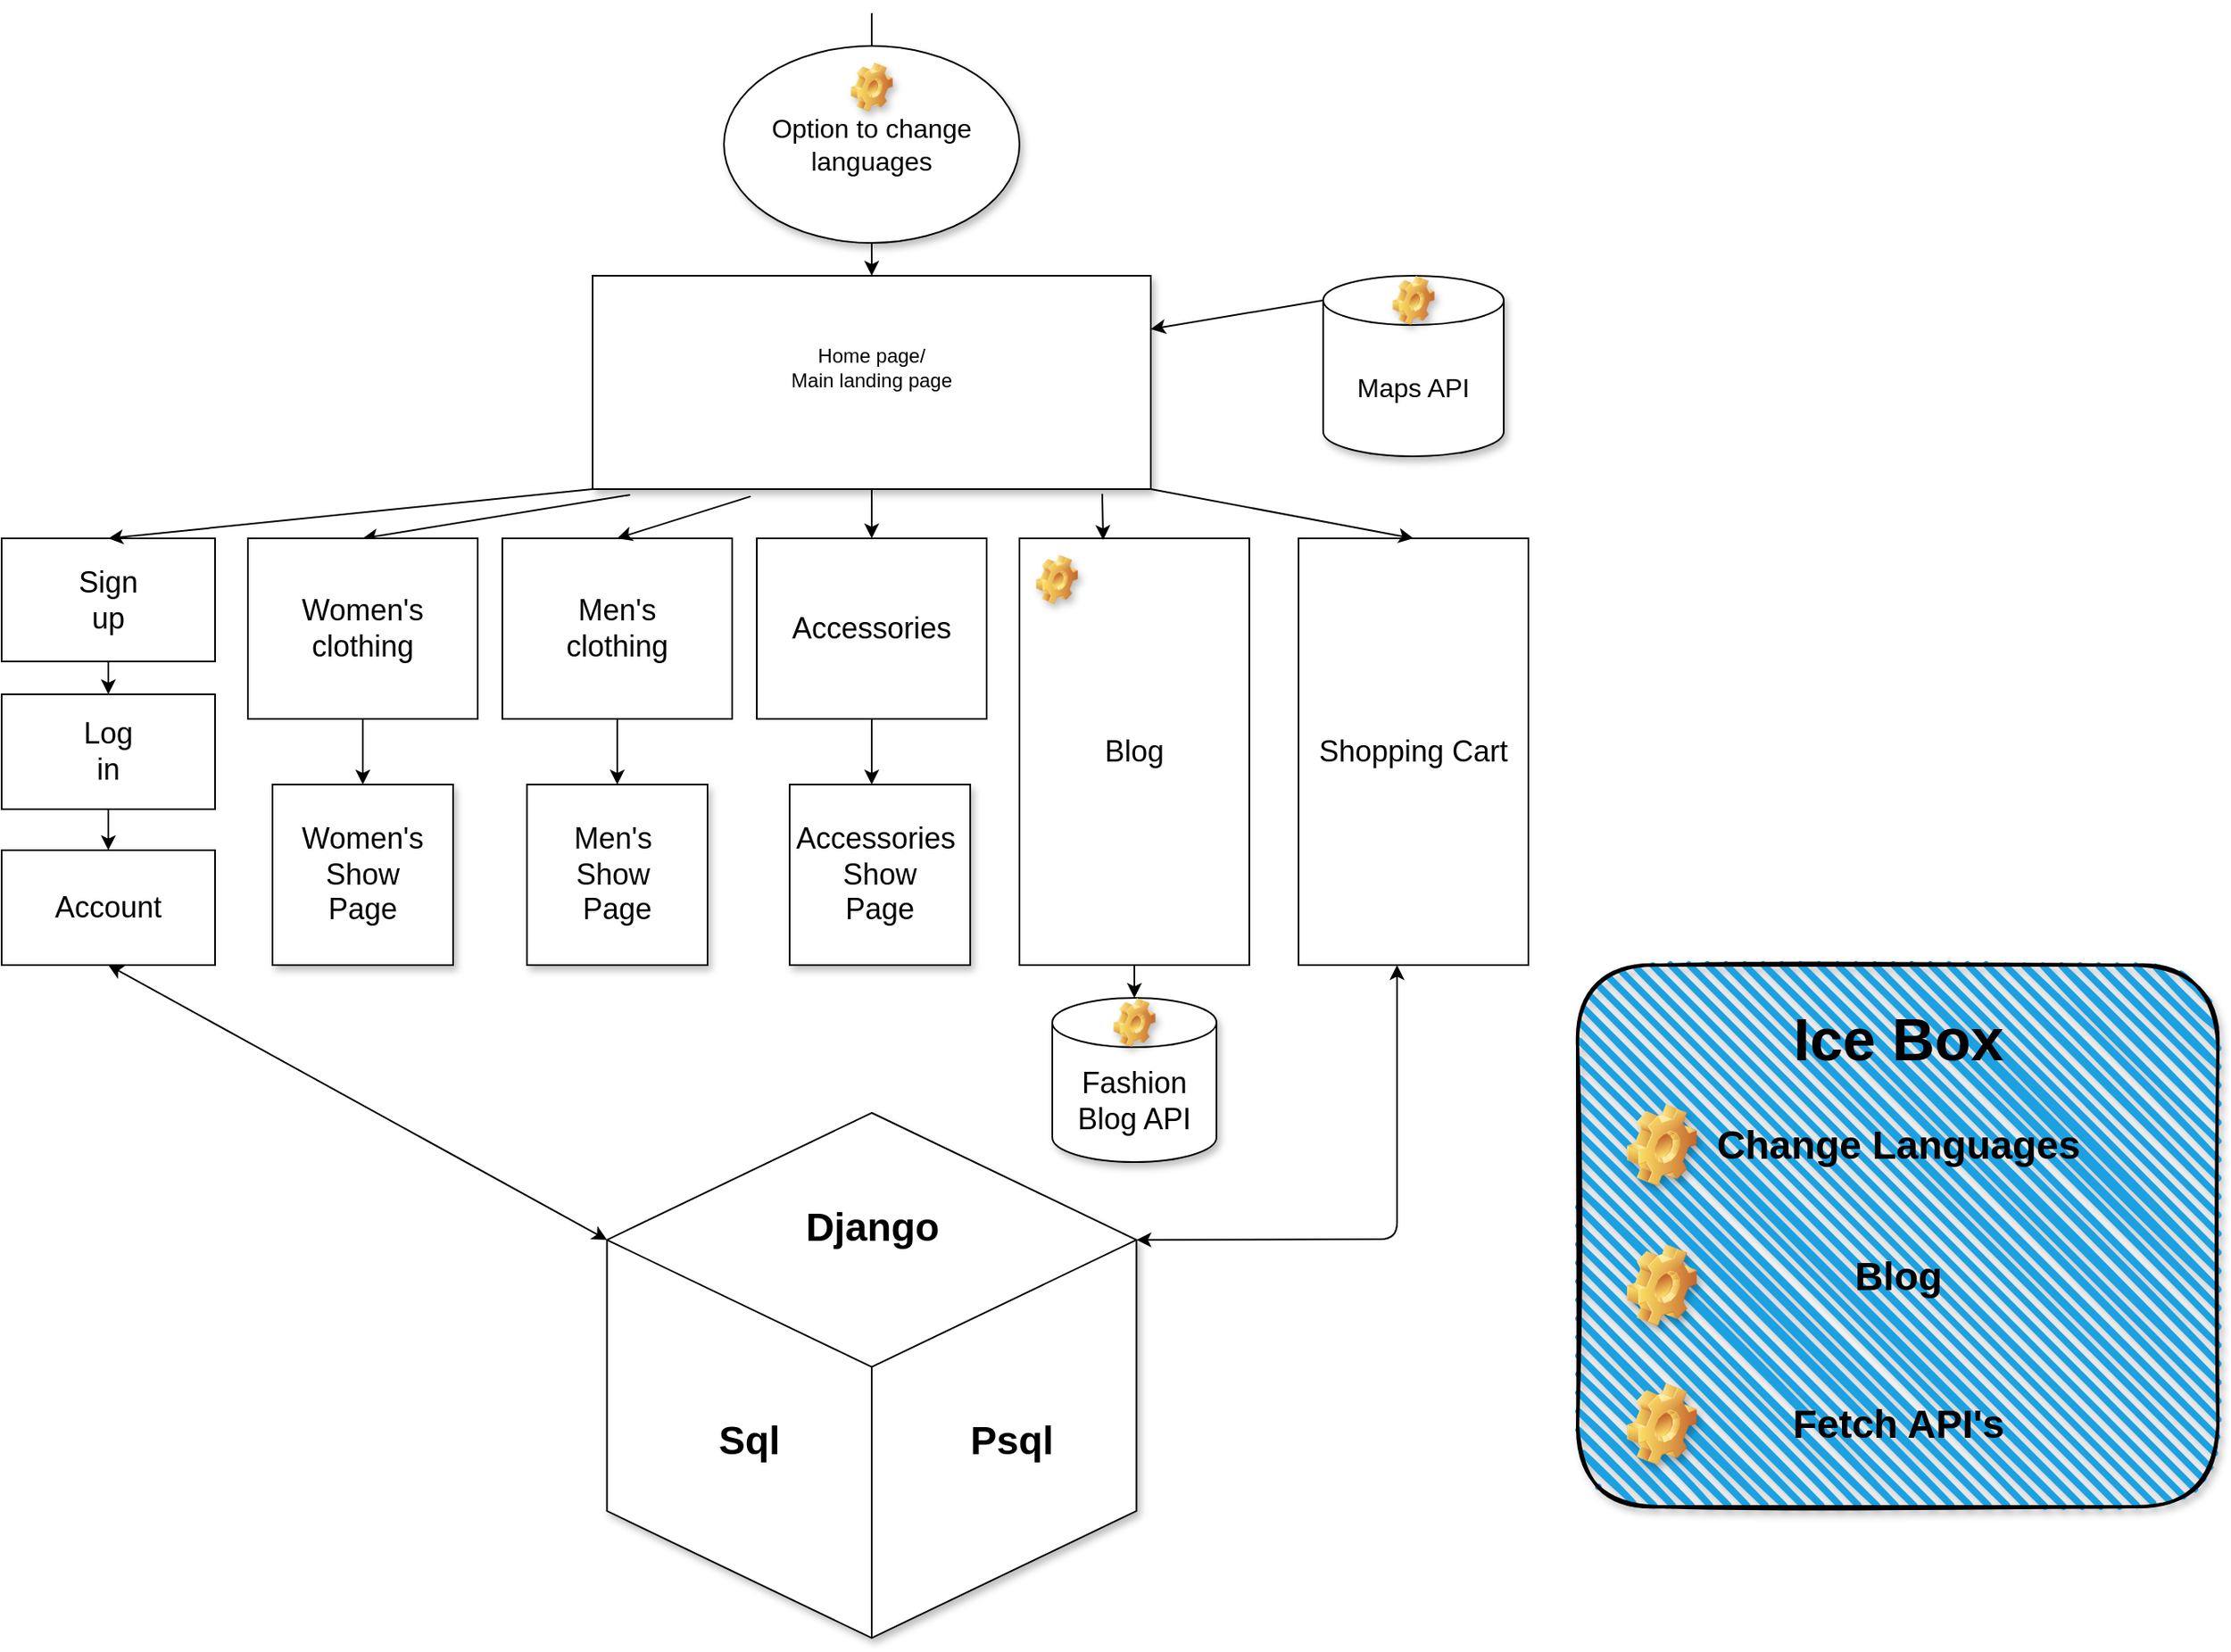 <mxfile version="13.10.0" type="embed" pages="11">
    <diagram id="cLyLhJqfxq16ZZFiD39c" name="Page-1">
        <mxGraphModel dx="2546" dy="2062" grid="1" gridSize="10" guides="1" tooltips="1" connect="1" arrows="1" fold="1" page="1" pageScale="1" pageWidth="850" pageHeight="1100" math="0" shadow="0">
            <root>
                <mxCell id="0"/>
                <mxCell id="1" parent="0"/>
                <mxCell id="NyxYQV1MLzspIA3wCWwI-97" value="&lt;font style=&quot;font-size: 18px&quot;&gt;Blog&lt;/font&gt;" style="rounded=0;whiteSpace=wrap;html=1;" parent="1" vertex="1">
                    <mxGeometry x="90" y="180" width="140" height="260" as="geometry"/>
                </mxCell>
                <mxCell id="2" value="" style="rounded=0;whiteSpace=wrap;html=1;shadow=1;" parent="1" vertex="1">
                    <mxGeometry x="-170" y="20" width="340" height="130" as="geometry"/>
                </mxCell>
                <mxCell id="3" value="Home page/ &lt;br&gt;Main landing page" style="text;html=1;strokeColor=none;fillColor=none;align=center;verticalAlign=middle;whiteSpace=wrap;rounded=0;shadow=1;" parent="1" vertex="1">
                    <mxGeometry x="-100" y="40" width="200" height="72.5" as="geometry"/>
                </mxCell>
                <mxCell id="5" value="&lt;font style=&quot;font-size: 18px&quot;&gt;Sign &lt;br&gt;up&lt;/font&gt;" style="rounded=0;whiteSpace=wrap;html=1;" parent="1" vertex="1">
                    <mxGeometry x="-530" y="180" width="130" height="75" as="geometry"/>
                </mxCell>
                <mxCell id="7" style="edgeStyle=orthogonalEdgeStyle;rounded=0;orthogonalLoop=1;jettySize=auto;html=1;exitX=0.5;exitY=1;exitDx=0;exitDy=0;" parent="1" source="5" target="5" edge="1">
                    <mxGeometry relative="1" as="geometry"/>
                </mxCell>
                <mxCell id="8" value="&lt;font style=&quot;font-size: 18px&quot;&gt;Log &lt;br&gt;in&lt;/font&gt;" style="rounded=0;whiteSpace=wrap;html=1;" parent="1" vertex="1">
                    <mxGeometry x="-530" y="275" width="130" height="70" as="geometry"/>
                </mxCell>
                <mxCell id="10" value="&lt;font style=&quot;font-size: 18px&quot;&gt;Account&lt;/font&gt;" style="rounded=0;whiteSpace=wrap;html=1;" parent="1" vertex="1">
                    <mxGeometry x="-530" y="370" width="130" height="70" as="geometry"/>
                </mxCell>
                <mxCell id="11" value="" style="endArrow=classic;html=1;exitX=0.067;exitY=1.027;exitDx=0;exitDy=0;entryX=0.5;entryY=0;entryDx=0;entryDy=0;exitPerimeter=0;" parent="1" source="2" target="12" edge="1">
                    <mxGeometry width="50" height="50" relative="1" as="geometry">
                        <mxPoint x="400" y="270" as="sourcePoint"/>
                        <mxPoint x="180" y="240" as="targetPoint"/>
                        <Array as="points"/>
                    </mxGeometry>
                </mxCell>
                <mxCell id="12" value="&lt;font style=&quot;font-size: 18px&quot;&gt;Women's clothing&lt;/font&gt;" style="rounded=0;whiteSpace=wrap;html=1;" parent="1" vertex="1">
                    <mxGeometry x="-380" y="180" width="140" height="110" as="geometry"/>
                </mxCell>
                <mxCell id="14" value="&lt;font style=&quot;font-size: 18px&quot;&gt;Women's&lt;br&gt;Show&lt;br&gt;Page&lt;br&gt;&lt;/font&gt;" style="whiteSpace=wrap;html=1;aspect=fixed;shadow=1;" parent="1" vertex="1">
                    <mxGeometry x="-365" y="330" width="110" height="110" as="geometry"/>
                </mxCell>
                <mxCell id="15" value="" style="endArrow=classic;html=1;exitX=0.5;exitY=1;exitDx=0;exitDy=0;entryX=0.5;entryY=0;entryDx=0;entryDy=0;" parent="1" source="12" target="14" edge="1">
                    <mxGeometry width="50" height="50" relative="1" as="geometry">
                        <mxPoint x="400" y="320" as="sourcePoint"/>
                        <mxPoint x="450" y="270" as="targetPoint"/>
                        <Array as="points"/>
                    </mxGeometry>
                </mxCell>
                <mxCell id="21" value="" style="edgeStyle=orthogonalEdgeStyle;rounded=0;orthogonalLoop=1;jettySize=auto;html=1;" parent="1" source="16" target="17" edge="1">
                    <mxGeometry relative="1" as="geometry"/>
                </mxCell>
                <mxCell id="16" value="&lt;font style=&quot;font-size: 18px&quot;&gt;Men's&lt;br&gt;clothing&lt;br&gt;&lt;/font&gt;" style="rounded=0;whiteSpace=wrap;html=1;" parent="1" vertex="1">
                    <mxGeometry x="-225" y="180" width="140" height="110" as="geometry"/>
                </mxCell>
                <mxCell id="17" value="&lt;font style=&quot;font-size: 18px&quot;&gt;Men's&amp;nbsp;&lt;br&gt;Show&amp;nbsp;&lt;br&gt;Page&lt;br&gt;&lt;/font&gt;" style="whiteSpace=wrap;html=1;aspect=fixed;shadow=1;" parent="1" vertex="1">
                    <mxGeometry x="-210" y="330" width="110" height="110" as="geometry"/>
                </mxCell>
                <mxCell id="18" value="&lt;font style=&quot;font-size: 18px&quot;&gt;Accessories&lt;/font&gt;" style="rounded=0;whiteSpace=wrap;html=1;" parent="1" vertex="1">
                    <mxGeometry x="-70" y="180" width="140" height="110" as="geometry"/>
                </mxCell>
                <mxCell id="19" value="&lt;font style=&quot;font-size: 18px&quot;&gt;Accessories&amp;nbsp;&lt;br&gt;Show&lt;br&gt;Page&lt;/font&gt;" style="whiteSpace=wrap;html=1;aspect=fixed;shadow=1;" parent="1" vertex="1">
                    <mxGeometry x="-50" y="330" width="110" height="110" as="geometry"/>
                </mxCell>
                <mxCell id="20" value="" style="endArrow=classic;html=1;exitX=0.283;exitY=1.034;exitDx=0;exitDy=0;exitPerimeter=0;entryX=0.5;entryY=0;entryDx=0;entryDy=0;" parent="1" source="2" target="16" edge="1">
                    <mxGeometry width="50" height="50" relative="1" as="geometry">
                        <mxPoint x="400" y="310" as="sourcePoint"/>
                        <mxPoint x="450" y="260" as="targetPoint"/>
                    </mxGeometry>
                </mxCell>
                <mxCell id="22" value="" style="endArrow=classic;html=1;entryX=0.5;entryY=0;entryDx=0;entryDy=0;exitX=0.5;exitY=1;exitDx=0;exitDy=0;" parent="1" source="2" target="18" edge="1">
                    <mxGeometry width="50" height="50" relative="1" as="geometry">
                        <mxPoint x="-10" y="150" as="sourcePoint"/>
                        <mxPoint x="450" y="260" as="targetPoint"/>
                    </mxGeometry>
                </mxCell>
                <mxCell id="30" value="&lt;font style=&quot;font-size: 18px&quot;&gt;Shopping Cart&lt;/font&gt;" style="rounded=0;whiteSpace=wrap;html=1;" parent="1" vertex="1">
                    <mxGeometry x="260" y="180" width="140" height="260" as="geometry"/>
                </mxCell>
                <mxCell id="33" value="" style="endArrow=classic;html=1;exitX=0.5;exitY=1;exitDx=0;exitDy=0;" parent="1" source="18" edge="1">
                    <mxGeometry width="50" height="50" relative="1" as="geometry">
                        <mxPoint x="30" y="430" as="sourcePoint"/>
                        <mxPoint y="330" as="targetPoint"/>
                    </mxGeometry>
                </mxCell>
                <mxCell id="35" value="" style="endArrow=classic;html=1;exitX=0.913;exitY=1.022;exitDx=0;exitDy=0;exitPerimeter=0;" parent="1" source="2" edge="1">
                    <mxGeometry width="50" height="50" relative="1" as="geometry">
                        <mxPoint x="30" y="430" as="sourcePoint"/>
                        <mxPoint x="141" y="181" as="targetPoint"/>
                    </mxGeometry>
                </mxCell>
                <mxCell id="36" value="" style="endArrow=classic;html=1;exitX=1;exitY=1;exitDx=0;exitDy=0;entryX=0.5;entryY=0;entryDx=0;entryDy=0;" parent="1" source="2" target="30" edge="1">
                    <mxGeometry width="50" height="50" relative="1" as="geometry">
                        <mxPoint x="30" y="430" as="sourcePoint"/>
                        <mxPoint x="80" y="380" as="targetPoint"/>
                    </mxGeometry>
                </mxCell>
                <mxCell id="37" value="" style="endArrow=classic;html=1;exitX=0;exitY=1;exitDx=0;exitDy=0;entryX=0.5;entryY=0;entryDx=0;entryDy=0;" parent="1" source="2" target="5" edge="1">
                    <mxGeometry width="50" height="50" relative="1" as="geometry">
                        <mxPoint x="-140" y="250" as="sourcePoint"/>
                        <mxPoint x="-90" y="200" as="targetPoint"/>
                    </mxGeometry>
                </mxCell>
                <mxCell id="38" value="" style="endArrow=classic;html=1;exitX=0.5;exitY=1;exitDx=0;exitDy=0;entryX=0.5;entryY=0;entryDx=0;entryDy=0;" parent="1" source="5" target="8" edge="1">
                    <mxGeometry width="50" height="50" relative="1" as="geometry">
                        <mxPoint x="-150" y="260" as="sourcePoint"/>
                        <mxPoint x="-100" y="210" as="targetPoint"/>
                    </mxGeometry>
                </mxCell>
                <mxCell id="39" value="" style="endArrow=classic;html=1;exitX=0.5;exitY=1;exitDx=0;exitDy=0;entryX=0.5;entryY=0;entryDx=0;entryDy=0;" parent="1" source="8" target="10" edge="1">
                    <mxGeometry width="50" height="50" relative="1" as="geometry">
                        <mxPoint x="-150" y="260" as="sourcePoint"/>
                        <mxPoint x="-100" y="210" as="targetPoint"/>
                    </mxGeometry>
                </mxCell>
                <mxCell id="70" value="" style="edgeStyle=orthogonalEdgeStyle;rounded=0;orthogonalLoop=1;jettySize=auto;html=1;" parent="1" source="40" target="65" edge="1">
                    <mxGeometry relative="1" as="geometry"/>
                </mxCell>
                <mxCell id="40" value="&lt;font size=&quot;3&quot;&gt;Option to change languages&lt;/font&gt;" style="ellipse;whiteSpace=wrap;html=1;shadow=1;" parent="1" vertex="1">
                    <mxGeometry x="-90" y="-120" width="180" height="120" as="geometry"/>
                </mxCell>
                <mxCell id="41" value="" style="endArrow=classic;html=1;exitX=0.5;exitY=1;exitDx=0;exitDy=0;entryX=0.5;entryY=0;entryDx=0;entryDy=0;" parent="1" source="40" target="2" edge="1">
                    <mxGeometry width="50" height="50" relative="1" as="geometry">
                        <mxPoint x="-10" y="50" as="sourcePoint"/>
                        <mxPoint x="-160" y="40" as="targetPoint"/>
                    </mxGeometry>
                </mxCell>
                <mxCell id="42" value="&lt;font size=&quot;3&quot;&gt;Maps API&lt;/font&gt;" style="shape=cylinder3;whiteSpace=wrap;html=1;boundedLbl=1;backgroundOutline=1;size=15;shadow=1;" parent="1" vertex="1">
                    <mxGeometry x="275" y="20" width="110" height="110" as="geometry"/>
                </mxCell>
                <mxCell id="43" value="" style="endArrow=classic;html=1;exitX=0;exitY=0;exitDx=0;exitDy=15;exitPerimeter=0;entryX=1;entryY=0.25;entryDx=0;entryDy=0;" parent="1" source="42" target="2" edge="1">
                    <mxGeometry width="50" height="50" relative="1" as="geometry">
                        <mxPoint x="-10" y="190" as="sourcePoint"/>
                        <mxPoint x="200" y="40" as="targetPoint"/>
                    </mxGeometry>
                </mxCell>
                <mxCell id="44" value="&lt;font style=&quot;font-size: 18px&quot;&gt;Fashion Blog API&lt;/font&gt;" style="shape=cylinder3;whiteSpace=wrap;html=1;boundedLbl=1;backgroundOutline=1;size=15;shadow=1;" parent="1" vertex="1">
                    <mxGeometry x="110" y="460" width="100" height="100" as="geometry"/>
                </mxCell>
                <mxCell id="45" value="" style="endArrow=classic;html=1;exitX=0.5;exitY=1;exitDx=0;exitDy=0;" parent="1" edge="1">
                    <mxGeometry width="50" height="50" relative="1" as="geometry">
                        <mxPoint x="160" y="440" as="sourcePoint"/>
                        <mxPoint x="160" y="460" as="targetPoint"/>
                    </mxGeometry>
                </mxCell>
                <mxCell id="47" value="" style="html=1;whiteSpace=wrap;shape=isoCube2;backgroundOutline=1;isoAngle=15;shadow=1;" parent="1" vertex="1">
                    <mxGeometry x="-161.25" y="530" width="322.5" height="320" as="geometry"/>
                </mxCell>
                <mxCell id="48" value="Django" style="text;strokeColor=none;fillColor=none;html=1;fontSize=24;fontStyle=1;verticalAlign=middle;align=center;shadow=1;" parent="1" vertex="1">
                    <mxGeometry x="-50" y="580" width="100" height="40" as="geometry"/>
                </mxCell>
                <mxCell id="51" value="Psql" style="text;strokeColor=none;fillColor=none;html=1;fontSize=24;fontStyle=1;verticalAlign=middle;align=center;shadow=1;" parent="1" vertex="1">
                    <mxGeometry x="30" y="690" width="110" height="80" as="geometry"/>
                </mxCell>
                <mxCell id="52" value="" style="rounded=1;whiteSpace=wrap;html=1;strokeWidth=2;fillWeight=4;hachureGap=8;hachureAngle=45;fillColor=#1ba1e2;sketch=1;shadow=1;" parent="1" vertex="1">
                    <mxGeometry x="430" y="440" width="390" height="330" as="geometry"/>
                </mxCell>
                <mxCell id="53" value="" style="shape=image;html=1;verticalLabelPosition=bottom;verticalAlign=top;imageAspect=1;aspect=fixed;image=img/clipart/Gear_128x128.png;shadow=1;" parent="1" vertex="1">
                    <mxGeometry x="460" y="524.75" width="42.62" height="50" as="geometry"/>
                </mxCell>
                <mxCell id="54" value="&lt;font style=&quot;font-size: 36px&quot;&gt;Ice Box&lt;/font&gt;" style="text;strokeColor=none;fillColor=none;html=1;fontSize=24;fontStyle=1;verticalAlign=middle;align=center;shadow=1;" parent="1" vertex="1">
                    <mxGeometry x="535" y="430" width="180" height="110" as="geometry"/>
                </mxCell>
                <mxCell id="55" value="Sql" style="text;strokeColor=none;fillColor=none;html=1;fontSize=24;fontStyle=1;verticalAlign=middle;align=center;shadow=1;" parent="1" vertex="1">
                    <mxGeometry x="-130" y="690" width="110" height="80" as="geometry"/>
                </mxCell>
                <mxCell id="56" value="Change Languages" style="text;strokeColor=none;fillColor=none;html=1;fontSize=24;fontStyle=1;verticalAlign=middle;align=center;shadow=1;" parent="1" vertex="1">
                    <mxGeometry x="525" y="530" width="200" height="39.5" as="geometry"/>
                </mxCell>
                <mxCell id="57" value="" style="shape=image;html=1;verticalLabelPosition=bottom;verticalAlign=top;imageAspect=1;aspect=fixed;image=img/clipart/Gear_128x128.png;shadow=1;" parent="1" vertex="1">
                    <mxGeometry x="460" y="610" width="42.62" height="50" as="geometry"/>
                </mxCell>
                <mxCell id="58" value="" style="shape=image;html=1;verticalLabelPosition=bottom;verticalAlign=top;imageAspect=1;aspect=fixed;image=img/clipart/Gear_128x128.png;shadow=1;" parent="1" vertex="1">
                    <mxGeometry x="460" y="694.75" width="42.62" height="50" as="geometry"/>
                </mxCell>
                <mxCell id="59" value="Blog" style="text;strokeColor=none;fillColor=none;html=1;fontSize=24;fontStyle=1;verticalAlign=middle;align=center;shadow=1;" parent="1" vertex="1">
                    <mxGeometry x="525" y="610" width="200" height="39.5" as="geometry"/>
                </mxCell>
                <mxCell id="60" value="Fetch API's" style="text;strokeColor=none;fillColor=none;html=1;fontSize=24;fontStyle=1;verticalAlign=middle;align=center;shadow=1;" parent="1" vertex="1">
                    <mxGeometry x="525" y="700" width="200" height="39.5" as="geometry"/>
                </mxCell>
                <mxCell id="62" value="" style="shape=image;html=1;verticalLabelPosition=bottom;verticalAlign=top;imageAspect=1;aspect=fixed;image=img/clipart/Gear_128x128.png;shadow=1;" parent="1" vertex="1">
                    <mxGeometry x="147.21" y="460" width="25.58" height="30" as="geometry"/>
                </mxCell>
                <mxCell id="63" value="" style="shape=image;html=1;verticalLabelPosition=bottom;verticalAlign=top;imageAspect=1;aspect=fixed;image=img/clipart/Gear_128x128.png;shadow=1;" parent="1" vertex="1">
                    <mxGeometry x="100" y="190" width="25.58" height="30" as="geometry"/>
                </mxCell>
                <mxCell id="65" value="" style="shape=image;html=1;verticalLabelPosition=bottom;verticalAlign=top;imageAspect=1;aspect=fixed;image=img/clipart/Gear_128x128.png;shadow=1;" parent="1" vertex="1">
                    <mxGeometry x="-12.79" y="-110" width="25.58" height="30" as="geometry"/>
                </mxCell>
                <mxCell id="72" value="" style="shape=image;html=1;verticalLabelPosition=bottom;verticalAlign=top;imageAspect=1;aspect=fixed;image=img/clipart/Gear_128x128.png;shadow=1;" parent="1" vertex="1">
                    <mxGeometry x="317.21" y="20" width="25.58" height="30" as="geometry"/>
                </mxCell>
                <mxCell id="73" value="" style="endArrow=classic;startArrow=classic;html=1;exitX=0;exitY=0;exitDx=0;exitDy=77.425;exitPerimeter=0;entryX=0.5;entryY=1;entryDx=0;entryDy=0;" parent="1" source="47" target="10" edge="1">
                    <mxGeometry width="50" height="50" relative="1" as="geometry">
                        <mxPoint x="70" y="390" as="sourcePoint"/>
                        <mxPoint x="120" y="340" as="targetPoint"/>
                    </mxGeometry>
                </mxCell>
                <mxCell id="74" value="" style="endArrow=classic;startArrow=classic;html=1;exitX=0;exitY=0;exitDx=322.5;exitDy=77.425;exitPerimeter=0;" parent="1" source="47" edge="1">
                    <mxGeometry width="50" height="50" relative="1" as="geometry">
                        <mxPoint x="70" y="390" as="sourcePoint"/>
                        <mxPoint x="320" y="440" as="targetPoint"/>
                        <Array as="points">
                            <mxPoint x="320" y="607"/>
                        </Array>
                    </mxGeometry>
                </mxCell>
            </root>
        </mxGraphModel>
    </diagram>
    <diagram id="cyDTW5NXGA8NrtbiUmUw" name="Page-2">
        <mxGraphModel dx="1696" dy="962" grid="1" gridSize="10" guides="1" tooltips="1" connect="1" arrows="1" fold="1" page="1" pageScale="1" pageWidth="850" pageHeight="1100" math="0" shadow="0">
            <root>
                <mxCell id="5QeDMya4uEbJ3hPyTIJA-0"/>
                <mxCell id="5QeDMya4uEbJ3hPyTIJA-1" parent="5QeDMya4uEbJ3hPyTIJA-0"/>
                <mxCell id="5QeDMya4uEbJ3hPyTIJA-2" value="" style="rounded=0;whiteSpace=wrap;html=1;" parent="5QeDMya4uEbJ3hPyTIJA-1" vertex="1">
                    <mxGeometry x="417.5" y="110" width="860" height="920" as="geometry"/>
                </mxCell>
                <mxCell id="5QeDMya4uEbJ3hPyTIJA-3" value="AG" style="shape=partialRectangle;whiteSpace=wrap;html=1;left=0;right=0;fillColor=none;" parent="5QeDMya4uEbJ3hPyTIJA-1" vertex="1">
                    <mxGeometry x="417.5" y="110" width="855" height="60" as="geometry"/>
                </mxCell>
                <mxCell id="5QeDMya4uEbJ3hPyTIJA-4" value="" style="verticalLabelPosition=bottom;shadow=0;dashed=0;align=center;html=1;verticalAlign=top;strokeWidth=1;shape=mxgraph.mockup.misc.shoppingCart;strokeColor=#999999;" parent="5QeDMya4uEbJ3hPyTIJA-1" vertex="1">
                    <mxGeometry x="1070" y="127.5" width="20" height="25" as="geometry"/>
                </mxCell>
                <mxCell id="5QeDMya4uEbJ3hPyTIJA-6" value="Women" style="text;html=1;strokeColor=none;fillColor=none;align=center;verticalAlign=middle;whiteSpace=wrap;rounded=0;" parent="5QeDMya4uEbJ3hPyTIJA-1" vertex="1">
                    <mxGeometry x="430" y="135" width="40" height="20" as="geometry"/>
                </mxCell>
                <mxCell id="5QeDMya4uEbJ3hPyTIJA-5" value="Men" style="text;html=1;strokeColor=none;fillColor=none;align=center;verticalAlign=middle;whiteSpace=wrap;rounded=0;" parent="5QeDMya4uEbJ3hPyTIJA-1" vertex="1">
                    <mxGeometry x="480" y="135" width="40" height="20" as="geometry"/>
                </mxCell>
                <mxCell id="ILT1ip2yTtMEifXR4_KQ-0" value="Accessories" style="text;html=1;strokeColor=none;fillColor=none;align=center;verticalAlign=middle;whiteSpace=wrap;rounded=0;" parent="5QeDMya4uEbJ3hPyTIJA-1" vertex="1">
                    <mxGeometry x="540" y="135" width="40" height="20" as="geometry"/>
                </mxCell>
                <mxCell id="ILT1ip2yTtMEifXR4_KQ-1" value="" style="shape=actor;whiteSpace=wrap;html=1;" parent="5QeDMya4uEbJ3hPyTIJA-1" vertex="1">
                    <mxGeometry x="1030" y="127.5" width="20" height="25" as="geometry"/>
                </mxCell>
                <mxCell id="ILT1ip2yTtMEifXR4_KQ-2" value="Search" style="strokeWidth=1;shadow=0;dashed=0;align=center;html=1;shape=mxgraph.mockup.forms.searchBox;strokeColor=#999999;mainText=;strokeColor2=#008cff;fontColor=#666666;fontSize=17;align=left;spacingLeft=3;" parent="5QeDMya4uEbJ3hPyTIJA-1" vertex="1">
                    <mxGeometry x="1110" y="125" width="150" height="30" as="geometry"/>
                </mxCell>
                <mxCell id="ILT1ip2yTtMEifXR4_KQ-5" value="Abstract Fashion Picture" style="rounded=0;whiteSpace=wrap;html=1;" parent="5QeDMya4uEbJ3hPyTIJA-1" vertex="1">
                    <mxGeometry x="417.5" y="170" width="855" height="210" as="geometry"/>
                </mxCell>
                <mxCell id="ILT1ip2yTtMEifXR4_KQ-6" value="Product&amp;nbsp;&lt;br&gt;preview" style="rounded=0;whiteSpace=wrap;html=1;direction=south;" parent="5QeDMya4uEbJ3hPyTIJA-1" vertex="1">
                    <mxGeometry x="460" y="430" width="160" height="220" as="geometry"/>
                </mxCell>
                <mxCell id="ILT1ip2yTtMEifXR4_KQ-7" value="Product&amp;nbsp;&lt;br&gt;preview" style="rounded=0;whiteSpace=wrap;html=1;direction=south;" parent="5QeDMya4uEbJ3hPyTIJA-1" vertex="1">
                    <mxGeometry x="660" y="430" width="160" height="220" as="geometry"/>
                </mxCell>
                <mxCell id="ILT1ip2yTtMEifXR4_KQ-8" value="Product&amp;nbsp;&lt;br&gt;preview" style="rounded=0;whiteSpace=wrap;html=1;direction=south;" parent="5QeDMya4uEbJ3hPyTIJA-1" vertex="1">
                    <mxGeometry x="860" y="430" width="160" height="220" as="geometry"/>
                </mxCell>
                <mxCell id="ILT1ip2yTtMEifXR4_KQ-9" value="Product&amp;nbsp;&lt;br&gt;preview" style="rounded=0;whiteSpace=wrap;html=1;direction=south;" parent="5QeDMya4uEbJ3hPyTIJA-1" vertex="1">
                    <mxGeometry x="1060" y="430" width="160" height="220" as="geometry"/>
                </mxCell>
                <mxCell id="ILT1ip2yTtMEifXR4_KQ-10" value="&lt;font style=&quot;font-size: 18px&quot;&gt;Featured&lt;/font&gt;" style="text;html=1;strokeColor=none;fillColor=none;align=center;verticalAlign=middle;whiteSpace=wrap;rounded=0;" parent="5QeDMya4uEbJ3hPyTIJA-1" vertex="1">
                    <mxGeometry x="740" y="390" width="210" height="30" as="geometry"/>
                </mxCell>
                <mxCell id="emm4DNZaEnxoUp3GQ6BU-0" value="" style="verticalLabelPosition=bottom;shadow=0;dashed=0;align=center;html=1;verticalAlign=top;strokeWidth=1;shape=mxgraph.mockup.containers.userMale;strokeColor=#666666;strokeColor2=#008cff;" parent="5QeDMya4uEbJ3hPyTIJA-1" vertex="1">
                    <mxGeometry x="480" y="710" width="70" height="60" as="geometry"/>
                </mxCell>
                <mxCell id="emm4DNZaEnxoUp3GQ6BU-2" value="&lt;font style=&quot;font-size: 18px&quot;&gt;Articles&lt;/font&gt;" style="text;html=1;strokeColor=none;fillColor=none;align=center;verticalAlign=middle;whiteSpace=wrap;rounded=0;" parent="5QeDMya4uEbJ3hPyTIJA-1" vertex="1">
                    <mxGeometry x="740" y="680" width="210" height="30" as="geometry"/>
                </mxCell>
                <mxCell id="emm4DNZaEnxoUp3GQ6BU-3" value="" style="rounded=0;whiteSpace=wrap;html=1;" parent="5QeDMya4uEbJ3hPyTIJA-1" vertex="1">
                    <mxGeometry x="580" y="710" width="500" height="60" as="geometry"/>
                </mxCell>
                <mxCell id="emm4DNZaEnxoUp3GQ6BU-4" value="" style="rounded=0;whiteSpace=wrap;html=1;" parent="5QeDMya4uEbJ3hPyTIJA-1" vertex="1">
                    <mxGeometry x="580" y="800" width="500" height="60" as="geometry"/>
                </mxCell>
                <mxCell id="emm4DNZaEnxoUp3GQ6BU-5" value="" style="verticalLabelPosition=bottom;shadow=0;dashed=0;align=center;html=1;verticalAlign=top;strokeWidth=1;shape=mxgraph.mockup.containers.userMale;strokeColor=#666666;strokeColor2=#008cff;" parent="5QeDMya4uEbJ3hPyTIJA-1" vertex="1">
                    <mxGeometry x="1105" y="800" width="70" height="60" as="geometry"/>
                </mxCell>
                <mxCell id="emm4DNZaEnxoUp3GQ6BU-6" value="" style="verticalLabelPosition=bottom;shadow=0;dashed=0;align=center;html=1;verticalAlign=top;strokeWidth=1;shape=mxgraph.mockup.containers.userFemale;strokeColor=#666666;strokeColor2=#008cff;" parent="5QeDMya4uEbJ3hPyTIJA-1" vertex="1">
                    <mxGeometry x="480" y="890" width="80" height="60" as="geometry"/>
                </mxCell>
                <mxCell id="emm4DNZaEnxoUp3GQ6BU-7" value="" style="rounded=0;whiteSpace=wrap;html=1;" parent="5QeDMya4uEbJ3hPyTIJA-1" vertex="1">
                    <mxGeometry x="580" y="890" width="500" height="60" as="geometry"/>
                </mxCell>
                <mxCell id="emm4DNZaEnxoUp3GQ6BU-8" value="" style="shape=partialRectangle;whiteSpace=wrap;html=1;left=0;right=0;fillColor=none;" parent="5QeDMya4uEbJ3hPyTIJA-1" vertex="1">
                    <mxGeometry x="425" y="960" width="840" height="70" as="geometry"/>
                </mxCell>
                <mxCell id="emm4DNZaEnxoUp3GQ6BU-9" value="" style="dashed=0;outlineConnect=0;html=1;align=center;labelPosition=center;verticalLabelPosition=bottom;verticalAlign=top;shape=mxgraph.weblogos.twitter;fillColor=#1DA1F2;strokeColor=none" parent="5QeDMya4uEbJ3hPyTIJA-1" vertex="1">
                    <mxGeometry x="480" y="990" width="30" height="30" as="geometry"/>
                </mxCell>
                <mxCell id="emm4DNZaEnxoUp3GQ6BU-11" value="" style="dashed=0;outlineConnect=0;html=1;align=center;labelPosition=center;verticalLabelPosition=bottom;verticalAlign=top;shape=mxgraph.weblogos.instagram;fillColor=#6FC0E4;gradientColor=#1E305B" parent="5QeDMya4uEbJ3hPyTIJA-1" vertex="1">
                    <mxGeometry x="435" y="990" width="30" height="30" as="geometry"/>
                </mxCell>
                <mxCell id="emm4DNZaEnxoUp3GQ6BU-13" value="" style="dashed=0;outlineConnect=0;html=1;align=center;labelPosition=center;verticalLabelPosition=bottom;verticalAlign=top;shape=mxgraph.webicons.facebook;fillColor=#6294E4;gradientColor=#1A2665" parent="5QeDMya4uEbJ3hPyTIJA-1" vertex="1">
                    <mxGeometry x="520" y="990" width="30" height="30" as="geometry"/>
                </mxCell>
                <mxCell id="emm4DNZaEnxoUp3GQ6BU-14" value="&lt;font style=&quot;font-size: 14px&quot;&gt;Find us on&lt;/font&gt;" style="text;html=1;strokeColor=none;fillColor=none;align=center;verticalAlign=middle;whiteSpace=wrap;rounded=0;" parent="5QeDMya4uEbJ3hPyTIJA-1" vertex="1">
                    <mxGeometry x="425" y="957.5" width="140" height="30" as="geometry"/>
                </mxCell>
                <mxCell id="emm4DNZaEnxoUp3GQ6BU-18" value="&lt;font style=&quot;font-size: 14px&quot;&gt;About&lt;/font&gt;" style="text;html=1;strokeColor=none;fillColor=none;align=center;verticalAlign=middle;whiteSpace=wrap;rounded=0;" parent="5QeDMya4uEbJ3hPyTIJA-1" vertex="1">
                    <mxGeometry x="1125" y="957.5" width="140" height="30" as="geometry"/>
                </mxCell>
                <mxCell id="emm4DNZaEnxoUp3GQ6BU-20" value="Email&amp;nbsp;&amp;nbsp;" style="strokeWidth=1;shadow=0;dashed=0;align=center;html=1;shape=mxgraph.mockup.text.textBox;fontColor=#666666;align=left;fontSize=17;spacingLeft=4;spacingTop=-3;strokeColor=#666666;mainText=" parent="5QeDMya4uEbJ3hPyTIJA-1" vertex="1">
                    <mxGeometry x="777.5" y="987.5" width="150" height="30" as="geometry"/>
                </mxCell>
                <mxCell id="emm4DNZaEnxoUp3GQ6BU-21" value="Subsribe to get the latest drops and best deals" style="text;html=1;strokeColor=none;fillColor=none;align=center;verticalAlign=middle;whiteSpace=wrap;rounded=0;" parent="5QeDMya4uEbJ3hPyTIJA-1" vertex="1">
                    <mxGeometry x="685" y="962.5" width="335" height="20" as="geometry"/>
                </mxCell>
                <mxCell id="emm4DNZaEnxoUp3GQ6BU-22" value="" style="dashed=0;outlineConnect=0;html=1;align=center;labelPosition=center;verticalLabelPosition=bottom;verticalAlign=top;shape=mxgraph.weblogos.paypal" parent="5QeDMya4uEbJ3hPyTIJA-1" vertex="1">
                    <mxGeometry x="1145" y="990" width="30" height="30" as="geometry"/>
                </mxCell>
                <mxCell id="tc_3n2L3XLxFH8CS1s52-1" value="Subsribe" style="html=1;shadow=0;dashed=0;shape=mxgraph.bootstrap.rrect;rSize=5;strokeColor=none;strokeWidth=1;fillColor=#F8F9FA;fontColor=#000000;whiteSpace=wrap;align=center;verticalAlign=middle;spacingLeft=0;fontStyle=0;fontSize=16;spacing=5;" parent="5QeDMya4uEbJ3hPyTIJA-1" vertex="1">
                    <mxGeometry x="940" y="995" width="70" height="22.5" as="geometry"/>
                </mxCell>
            </root>
        </mxGraphModel>
    </diagram>
    <diagram id="RRQN25i4DYUpDk44S8y9" name="Page-3">
        <mxGraphModel dx="824" dy="456" grid="1" gridSize="10" guides="1" tooltips="1" connect="1" arrows="1" fold="1" page="1" pageScale="1" pageWidth="850" pageHeight="1100" math="0" shadow="0">
            <root>
                <mxCell id="8axPVXfoAcoit0YySyV_-0"/>
                <mxCell id="8axPVXfoAcoit0YySyV_-1" parent="8axPVXfoAcoit0YySyV_-0"/>
                <mxCell id="qc0XBH9RqGaGCqZdB4Dy-0" value="" style="rounded=0;whiteSpace=wrap;html=1;" parent="8axPVXfoAcoit0YySyV_-1" vertex="1">
                    <mxGeometry x="50" y="150" width="280" height="380" as="geometry"/>
                </mxCell>
                <mxCell id="qc0XBH9RqGaGCqZdB4Dy-2" value="" style="rounded=0;whiteSpace=wrap;html=1;" parent="8axPVXfoAcoit0YySyV_-1" vertex="1">
                    <mxGeometry x="480" y="150" width="280" height="470" as="geometry"/>
                </mxCell>
                <mxCell id="qc0XBH9RqGaGCqZdB4Dy-3" value="&lt;font style=&quot;font-size: 24px&quot;&gt;MEMBER LOG IN&lt;/font&gt;" style="text;html=1;strokeColor=none;fillColor=none;align=center;verticalAlign=middle;whiteSpace=wrap;rounded=0;" parent="8axPVXfoAcoit0YySyV_-1" vertex="1">
                    <mxGeometry x="80" y="160" width="220" height="40" as="geometry"/>
                </mxCell>
                <mxCell id="qc0XBH9RqGaGCqZdB4Dy-4" value="********" style="strokeWidth=1;shadow=0;dashed=0;align=center;html=1;shape=mxgraph.mockup.forms.pwField;strokeColor=#999999;mainText=;align=left;fontColor=#666666;fontSize=17;spacingLeft=3;" parent="8axPVXfoAcoit0YySyV_-1" vertex="1">
                    <mxGeometry x="90" y="325" width="200" height="30" as="geometry"/>
                </mxCell>
                <mxCell id="qc0XBH9RqGaGCqZdB4Dy-18" value="" style="strokeWidth=1;shadow=0;dashed=0;align=center;html=1;shape=mxgraph.mockup.forms.pwField;strokeColor=#999999;mainText=;align=left;fontColor=#666666;fontSize=17;spacingLeft=3;" parent="8axPVXfoAcoit0YySyV_-1" vertex="1">
                    <mxGeometry x="90" y="240" width="200" height="30" as="geometry"/>
                </mxCell>
                <mxCell id="qc0XBH9RqGaGCqZdB4Dy-19" value="USER NAME OR EMAIL" style="text;html=1;strokeColor=none;fillColor=none;align=center;verticalAlign=middle;whiteSpace=wrap;rounded=0;" parent="8axPVXfoAcoit0YySyV_-1" vertex="1">
                    <mxGeometry x="90" y="220" width="140" height="20" as="geometry"/>
                </mxCell>
                <mxCell id="qc0XBH9RqGaGCqZdB4Dy-20" value="PASSWORD" style="text;html=1;strokeColor=none;fillColor=none;align=center;verticalAlign=middle;whiteSpace=wrap;rounded=0;" parent="8axPVXfoAcoit0YySyV_-1" vertex="1">
                    <mxGeometry x="90" y="305" width="80" height="20" as="geometry"/>
                </mxCell>
                <mxCell id="qc0XBH9RqGaGCqZdB4Dy-21" value="&lt;font style=&quot;font-size: 24px&quot;&gt;NOT A MEMBER YET?&lt;/font&gt;" style="text;html=1;strokeColor=none;fillColor=none;align=center;verticalAlign=middle;whiteSpace=wrap;rounded=0;" parent="8axPVXfoAcoit0YySyV_-1" vertex="1">
                    <mxGeometry x="70" y="420" width="230" height="50" as="geometry"/>
                </mxCell>
                <mxCell id="qc0XBH9RqGaGCqZdB4Dy-23" value="" style="line;strokeWidth=2;direction=west;html=1;" parent="8axPVXfoAcoit0YySyV_-1" vertex="1">
                    <mxGeometry x="50" y="400" width="280" height="10" as="geometry"/>
                </mxCell>
                <mxCell id="qc0XBH9RqGaGCqZdB4Dy-25" value="SIGN UP" style="html=1;shadow=0;dashed=0;shape=mxgraph.bootstrap.rrect;rSize=5;strokeColor=none;strokeWidth=1;fillColor=#0085FC;fontColor=#FFFFFF;whiteSpace=wrap;align=center;verticalAlign=middle;spacingLeft=0;fontStyle=0;fontSize=16;spacing=5;" parent="8axPVXfoAcoit0YySyV_-1" vertex="1">
                    <mxGeometry x="140" y="480" width="90" height="30" as="geometry"/>
                </mxCell>
                <mxCell id="qc0XBH9RqGaGCqZdB4Dy-26" value="&lt;font style=&quot;font-size: 24px&quot;&gt;MEMBER SIGN UP&lt;/font&gt;" style="text;html=1;strokeColor=none;fillColor=none;align=center;verticalAlign=middle;whiteSpace=wrap;rounded=0;" parent="8axPVXfoAcoit0YySyV_-1" vertex="1">
                    <mxGeometry x="510" y="160" width="220" height="40" as="geometry"/>
                </mxCell>
                <mxCell id="qc0XBH9RqGaGCqZdB4Dy-27" value="" style="strokeWidth=1;shadow=0;dashed=0;align=center;html=1;shape=mxgraph.mockup.forms.pwField;strokeColor=#999999;mainText=;align=left;fontColor=#666666;fontSize=17;spacingLeft=3;" parent="8axPVXfoAcoit0YySyV_-1" vertex="1">
                    <mxGeometry x="510" y="330" width="200" height="30" as="geometry"/>
                </mxCell>
                <mxCell id="qc0XBH9RqGaGCqZdB4Dy-28" value="" style="strokeWidth=1;shadow=0;dashed=0;align=center;html=1;shape=mxgraph.mockup.forms.pwField;strokeColor=#999999;mainText=;align=left;fontColor=#666666;fontSize=17;spacingLeft=3;" parent="8axPVXfoAcoit0YySyV_-1" vertex="1">
                    <mxGeometry x="510" y="390" width="200" height="30" as="geometry"/>
                </mxCell>
                <mxCell id="qc0XBH9RqGaGCqZdB4Dy-31" value="BECOME A MEMBER" style="html=1;shadow=0;dashed=0;shape=mxgraph.bootstrap.rrect;rSize=5;strokeColor=none;strokeWidth=1;fillColor=#0085FC;fontColor=#FFFFFF;whiteSpace=wrap;align=center;verticalAlign=middle;spacingLeft=0;fontStyle=0;fontSize=16;spacing=5;" parent="8axPVXfoAcoit0YySyV_-1" vertex="1">
                    <mxGeometry x="540" y="550" width="160" height="40" as="geometry"/>
                </mxCell>
                <mxCell id="qc0XBH9RqGaGCqZdB4Dy-32" value="********" style="strokeWidth=1;shadow=0;dashed=0;align=center;html=1;shape=mxgraph.mockup.forms.pwField;strokeColor=#999999;mainText=;align=left;fontColor=#666666;fontSize=17;spacingLeft=3;" parent="8axPVXfoAcoit0YySyV_-1" vertex="1">
                    <mxGeometry x="510" y="500" width="200" height="30" as="geometry"/>
                </mxCell>
                <mxCell id="qc0XBH9RqGaGCqZdB4Dy-33" value="********" style="strokeWidth=1;shadow=0;dashed=0;align=center;html=1;shape=mxgraph.mockup.forms.pwField;strokeColor=#999999;mainText=;align=left;fontColor=#666666;fontSize=17;spacingLeft=3;" parent="8axPVXfoAcoit0YySyV_-1" vertex="1">
                    <mxGeometry x="510" y="440" width="200" height="30" as="geometry"/>
                </mxCell>
                <mxCell id="qc0XBH9RqGaGCqZdB4Dy-34" value="PASSWORD" style="text;html=1;strokeColor=none;fillColor=none;align=center;verticalAlign=middle;whiteSpace=wrap;rounded=0;rotation=0;" parent="8axPVXfoAcoit0YySyV_-1" vertex="1">
                    <mxGeometry x="510" y="420" width="80" height="20" as="geometry"/>
                </mxCell>
                <mxCell id="qc0XBH9RqGaGCqZdB4Dy-35" value="CONFIRM PASSWORD" style="text;html=1;strokeColor=none;fillColor=none;align=center;verticalAlign=middle;whiteSpace=wrap;rounded=0;" parent="8axPVXfoAcoit0YySyV_-1" vertex="1">
                    <mxGeometry x="510" y="480" width="140" height="20" as="geometry"/>
                </mxCell>
                <mxCell id="qc0XBH9RqGaGCqZdB4Dy-36" value="EMAIL" style="text;html=1;strokeColor=none;fillColor=none;align=center;verticalAlign=middle;whiteSpace=wrap;rounded=0;" parent="8axPVXfoAcoit0YySyV_-1" vertex="1">
                    <mxGeometry x="515" y="310" width="50" height="20" as="geometry"/>
                </mxCell>
                <mxCell id="qc0XBH9RqGaGCqZdB4Dy-37" value="USERNAME" style="text;html=1;strokeColor=none;fillColor=none;align=center;verticalAlign=middle;whiteSpace=wrap;rounded=0;" parent="8axPVXfoAcoit0YySyV_-1" vertex="1">
                    <mxGeometry x="502.5" y="255" width="85" height="20" as="geometry"/>
                </mxCell>
                <mxCell id="qc0XBH9RqGaGCqZdB4Dy-41" value="NAME" style="text;html=1;strokeColor=none;fillColor=none;align=center;verticalAlign=middle;whiteSpace=wrap;rounded=0;" parent="8axPVXfoAcoit0YySyV_-1" vertex="1">
                    <mxGeometry x="502.5" y="200" width="60" height="20" as="geometry"/>
                </mxCell>
                <mxCell id="qc0XBH9RqGaGCqZdB4Dy-42" value="" style="strokeWidth=1;shadow=0;dashed=0;align=center;html=1;shape=mxgraph.mockup.forms.pwField;strokeColor=#999999;mainText=;align=left;fontColor=#666666;fontSize=17;spacingLeft=3;" parent="8axPVXfoAcoit0YySyV_-1" vertex="1">
                    <mxGeometry x="510" y="275" width="200" height="30" as="geometry"/>
                </mxCell>
                <mxCell id="qc0XBH9RqGaGCqZdB4Dy-43" value="&lt;font style=&quot;font-size: 24px&quot;&gt;Sign up and Log in modals will appear on the home page&lt;/font&gt;" style="rounded=1;whiteSpace=wrap;html=1;" parent="8axPVXfoAcoit0YySyV_-1" vertex="1">
                    <mxGeometry x="90" y="40" width="640" height="60" as="geometry"/>
                </mxCell>
                <mxCell id="DgyZQ32g1L2tl9vzzVQo-0" value="" style="strokeWidth=1;shadow=0;dashed=0;align=center;html=1;shape=mxgraph.mockup.forms.pwField;strokeColor=#999999;mainText=;align=left;fontColor=#666666;fontSize=17;spacingLeft=3;" parent="8axPVXfoAcoit0YySyV_-1" vertex="1">
                    <mxGeometry x="510" y="220" width="200" height="30" as="geometry"/>
                </mxCell>
                <mxCell id="DgyZQ32g1L2tl9vzzVQo-2" value="LOCATION" style="text;html=1;strokeColor=none;fillColor=none;align=center;verticalAlign=middle;whiteSpace=wrap;rounded=0;" parent="8axPVXfoAcoit0YySyV_-1" vertex="1">
                    <mxGeometry x="507.5" y="370" width="75" height="20" as="geometry"/>
                </mxCell>
            </root>
        </mxGraphModel>
    </diagram>
    <diagram id="aFxRw5OCHv0cqRZ25aIG" name="Page-4">
        <mxGraphModel dx="1674" dy="1556" grid="1" gridSize="10" guides="1" tooltips="1" connect="1" arrows="1" fold="1" page="1" pageScale="1" pageWidth="850" pageHeight="1100" math="0" shadow="0">
            <root>
                <mxCell id="FcqQyUGzQZQKhH7Bs5-A-0"/>
                <mxCell id="FcqQyUGzQZQKhH7Bs5-A-1" parent="FcqQyUGzQZQKhH7Bs5-A-0"/>
                <mxCell id="FcqQyUGzQZQKhH7Bs5-A-3" value="" style="rounded=0;whiteSpace=wrap;html=1;" parent="FcqQyUGzQZQKhH7Bs5-A-1" vertex="1">
                    <mxGeometry x="-350" y="-240" width="1500" height="940" as="geometry"/>
                </mxCell>
                <mxCell id="SxLvrySTgTwaE5Dz895o-0" value="&lt;font style=&quot;font-size: 18px&quot;&gt;Welcome to your page&lt;/font&gt;" style="rounded=0;whiteSpace=wrap;html=1;" parent="FcqQyUGzQZQKhH7Bs5-A-1" vertex="1">
                    <mxGeometry x="-345" y="-240" width="1490" height="280" as="geometry"/>
                </mxCell>
                <mxCell id="SxLvrySTgTwaE5Dz895o-1" value="" style="whiteSpace=wrap;html=1;aspect=fixed;" parent="FcqQyUGzQZQKhH7Bs5-A-1" vertex="1">
                    <mxGeometry x="-320" y="70" width="420" height="420" as="geometry"/>
                </mxCell>
                <mxCell id="SxLvrySTgTwaE5Dz895o-2" value="&lt;font style=&quot;font-size: 18px&quot;&gt;Username&lt;/font&gt;" style="ellipse;whiteSpace=wrap;html=1;aspect=fixed;" parent="FcqQyUGzQZQKhH7Bs5-A-1" vertex="1">
                    <mxGeometry x="325" y="-30" width="150" height="150" as="geometry"/>
                </mxCell>
                <mxCell id="SxLvrySTgTwaE5Dz895o-3" value="My profile" style="shape=partialRectangle;whiteSpace=wrap;html=1;left=0;right=0;fillColor=none;" parent="FcqQyUGzQZQKhH7Bs5-A-1" vertex="1">
                    <mxGeometry x="-320" y="70" width="420" height="60" as="geometry"/>
                </mxCell>
                <mxCell id="SxLvrySTgTwaE5Dz895o-4" value="" style="whiteSpace=wrap;html=1;aspect=fixed;" parent="FcqQyUGzQZQKhH7Bs5-A-1" vertex="1">
                    <mxGeometry x="690" y="70" width="420" height="420" as="geometry"/>
                </mxCell>
                <mxCell id="SxLvrySTgTwaE5Dz895o-5" value="My orders" style="shape=partialRectangle;whiteSpace=wrap;html=1;left=0;right=0;fillColor=none;" parent="FcqQyUGzQZQKhH7Bs5-A-1" vertex="1">
                    <mxGeometry x="690" y="70" width="420" height="60" as="geometry"/>
                </mxCell>
                <mxCell id="SxLvrySTgTwaE5Dz895o-6" value="" style="whiteSpace=wrap;html=1;aspect=fixed;" parent="FcqQyUGzQZQKhH7Bs5-A-1" vertex="1">
                    <mxGeometry x="190" y="180" width="420" height="420" as="geometry"/>
                </mxCell>
                <mxCell id="SxLvrySTgTwaE5Dz895o-7" value="My wishlist" style="shape=partialRectangle;whiteSpace=wrap;html=1;left=0;right=0;fillColor=none;" parent="FcqQyUGzQZQKhH7Bs5-A-1" vertex="1">
                    <mxGeometry x="190" y="180" width="420" height="60" as="geometry"/>
                </mxCell>
                <mxCell id="SxLvrySTgTwaE5Dz895o-9" value="Track my orders" style="shape=partialRectangle;whiteSpace=wrap;html=1;left=0;right=0;fillColor=none;" parent="FcqQyUGzQZQKhH7Bs5-A-1" vertex="1">
                    <mxGeometry x="690" y="430" width="420" height="60" as="geometry"/>
                </mxCell>
                <mxCell id="SxLvrySTgTwaE5Dz895o-11" value="&lt;font style=&quot;font-size: 18px&quot;&gt;Name:&amp;nbsp;&lt;/font&gt;" style="text;html=1;strokeColor=none;fillColor=none;align=center;verticalAlign=middle;whiteSpace=wrap;rounded=0;" parent="FcqQyUGzQZQKhH7Bs5-A-1" vertex="1">
                    <mxGeometry x="-310" y="140" width="120" height="30" as="geometry"/>
                </mxCell>
                <mxCell id="SxLvrySTgTwaE5Dz895o-12" value="&lt;font style=&quot;font-size: 18px&quot;&gt;Email:&lt;/font&gt;" style="text;html=1;strokeColor=none;fillColor=none;align=center;verticalAlign=middle;whiteSpace=wrap;rounded=0;" parent="FcqQyUGzQZQKhH7Bs5-A-1" vertex="1">
                    <mxGeometry x="-310" y="190" width="110" height="30" as="geometry"/>
                </mxCell>
                <mxCell id="SxLvrySTgTwaE5Dz895o-13" value="&lt;font style=&quot;font-size: 18px&quot;&gt;City:&lt;/font&gt;" style="text;html=1;strokeColor=none;fillColor=none;align=center;verticalAlign=middle;whiteSpace=wrap;rounded=0;" parent="FcqQyUGzQZQKhH7Bs5-A-1" vertex="1">
                    <mxGeometry x="-310" y="240" width="100" height="30" as="geometry"/>
                </mxCell>
            </root>
        </mxGraphModel>
    </diagram>
    <diagram id="tuhRTkQADHMCfwPXlvun" name="Page-5">
        <mxGraphModel dx="1674" dy="456" grid="1" gridSize="10" guides="1" tooltips="1" connect="1" arrows="1" fold="1" page="1" pageScale="1" pageWidth="850" pageHeight="1100" math="0" shadow="0">
            <root>
                <mxCell id="TFt1ZFu9641uoZmEkmF_-0"/>
                <mxCell id="TFt1ZFu9641uoZmEkmF_-1" parent="TFt1ZFu9641uoZmEkmF_-0"/>
                <mxCell id="y9ZkPM2s7xtJ7c71ptSn-0" value="" style="rounded=0;whiteSpace=wrap;html=1;" parent="TFt1ZFu9641uoZmEkmF_-1" vertex="1">
                    <mxGeometry x="-350" y="20" width="1530" height="930" as="geometry"/>
                </mxCell>
                <mxCell id="Nun2OL8X6FQN3yLEHPYv-0" value="Women" style="shape=partialRectangle;whiteSpace=wrap;html=1;left=0;right=0;fillColor=none;" parent="TFt1ZFu9641uoZmEkmF_-1" vertex="1">
                    <mxGeometry x="-340" y="20" width="1510" height="270" as="geometry"/>
                </mxCell>
                <mxCell id="Nun2OL8X6FQN3yLEHPYv-1" value="" style="shape=partialRectangle;whiteSpace=wrap;html=1;left=0;right=0;fillColor=none;" parent="TFt1ZFu9641uoZmEkmF_-1" vertex="1">
                    <mxGeometry x="-340" y="500" width="1510" height="240" as="geometry"/>
                </mxCell>
                <mxCell id="Nun2OL8X6FQN3yLEHPYv-4" value="&lt;font style=&quot;font-size: 18px&quot;&gt;Shirts&lt;/font&gt;" style="text;html=1;strokeColor=none;fillColor=none;align=center;verticalAlign=middle;whiteSpace=wrap;rounded=0;" parent="TFt1ZFu9641uoZmEkmF_-1" vertex="1">
                    <mxGeometry x="-340" y="290" width="130" height="40" as="geometry"/>
                </mxCell>
                <mxCell id="Nun2OL8X6FQN3yLEHPYv-5" value="&lt;font style=&quot;font-size: 18px&quot;&gt;Pants&lt;/font&gt;" style="text;html=1;strokeColor=none;fillColor=none;align=center;verticalAlign=middle;whiteSpace=wrap;rounded=0;" parent="TFt1ZFu9641uoZmEkmF_-1" vertex="1">
                    <mxGeometry x="-340" y="500" width="130" height="40" as="geometry"/>
                </mxCell>
                <mxCell id="Nun2OL8X6FQN3yLEHPYv-6" value="&lt;font style=&quot;font-size: 18px&quot;&gt;Dresses &amp;amp; Skirts&lt;/font&gt;" style="text;html=1;strokeColor=none;fillColor=none;align=center;verticalAlign=middle;whiteSpace=wrap;rounded=0;" parent="TFt1ZFu9641uoZmEkmF_-1" vertex="1">
                    <mxGeometry x="-340" y="750" width="130" height="40" as="geometry"/>
                </mxCell>
                <mxCell id="Nun2OL8X6FQN3yLEHPYv-7" value="" style="whiteSpace=wrap;html=1;aspect=fixed;" parent="TFt1ZFu9641uoZmEkmF_-1" vertex="1">
                    <mxGeometry x="-320" y="330" width="140" height="140" as="geometry"/>
                </mxCell>
                <mxCell id="Nun2OL8X6FQN3yLEHPYv-8" value="" style="whiteSpace=wrap;html=1;aspect=fixed;" parent="TFt1ZFu9641uoZmEkmF_-1" vertex="1">
                    <mxGeometry x="-140" y="330" width="140" height="140" as="geometry"/>
                </mxCell>
                <mxCell id="Nun2OL8X6FQN3yLEHPYv-9" value="" style="whiteSpace=wrap;html=1;aspect=fixed;" parent="TFt1ZFu9641uoZmEkmF_-1" vertex="1">
                    <mxGeometry x="40" y="330" width="140" height="140" as="geometry"/>
                </mxCell>
                <mxCell id="Nun2OL8X6FQN3yLEHPYv-11" value="" style="whiteSpace=wrap;html=1;aspect=fixed;" parent="TFt1ZFu9641uoZmEkmF_-1" vertex="1">
                    <mxGeometry x="220" y="330" width="140" height="140" as="geometry"/>
                </mxCell>
                <mxCell id="Nun2OL8X6FQN3yLEHPYv-12" value="" style="whiteSpace=wrap;html=1;aspect=fixed;" parent="TFt1ZFu9641uoZmEkmF_-1" vertex="1">
                    <mxGeometry x="400" y="330" width="140" height="140" as="geometry"/>
                </mxCell>
                <mxCell id="Nun2OL8X6FQN3yLEHPYv-13" value="" style="whiteSpace=wrap;html=1;aspect=fixed;" parent="TFt1ZFu9641uoZmEkmF_-1" vertex="1">
                    <mxGeometry x="580" y="330" width="140" height="140" as="geometry"/>
                </mxCell>
                <mxCell id="Nun2OL8X6FQN3yLEHPYv-14" value="" style="whiteSpace=wrap;html=1;aspect=fixed;" parent="TFt1ZFu9641uoZmEkmF_-1" vertex="1">
                    <mxGeometry x="760" y="330" width="140" height="140" as="geometry"/>
                </mxCell>
                <mxCell id="Nun2OL8X6FQN3yLEHPYv-15" value="" style="whiteSpace=wrap;html=1;aspect=fixed;" parent="TFt1ZFu9641uoZmEkmF_-1" vertex="1">
                    <mxGeometry x="940" y="330" width="140" height="140" as="geometry"/>
                </mxCell>
                <mxCell id="Nun2OL8X6FQN3yLEHPYv-16" value="" style="whiteSpace=wrap;html=1;aspect=fixed;" parent="TFt1ZFu9641uoZmEkmF_-1" vertex="1">
                    <mxGeometry x="940" y="570" width="140" height="140" as="geometry"/>
                </mxCell>
                <mxCell id="Nun2OL8X6FQN3yLEHPYv-17" value="" style="whiteSpace=wrap;html=1;aspect=fixed;" parent="TFt1ZFu9641uoZmEkmF_-1" vertex="1">
                    <mxGeometry x="760" y="570" width="140" height="140" as="geometry"/>
                </mxCell>
                <mxCell id="Nun2OL8X6FQN3yLEHPYv-18" value="" style="whiteSpace=wrap;html=1;aspect=fixed;" parent="TFt1ZFu9641uoZmEkmF_-1" vertex="1">
                    <mxGeometry x="580" y="570" width="140" height="140" as="geometry"/>
                </mxCell>
                <mxCell id="Nun2OL8X6FQN3yLEHPYv-19" value="" style="whiteSpace=wrap;html=1;aspect=fixed;" parent="TFt1ZFu9641uoZmEkmF_-1" vertex="1">
                    <mxGeometry x="400" y="570" width="140" height="140" as="geometry"/>
                </mxCell>
                <mxCell id="Nun2OL8X6FQN3yLEHPYv-20" value="" style="whiteSpace=wrap;html=1;aspect=fixed;" parent="TFt1ZFu9641uoZmEkmF_-1" vertex="1">
                    <mxGeometry x="220" y="570" width="140" height="140" as="geometry"/>
                </mxCell>
                <mxCell id="Nun2OL8X6FQN3yLEHPYv-21" value="" style="whiteSpace=wrap;html=1;aspect=fixed;" parent="TFt1ZFu9641uoZmEkmF_-1" vertex="1">
                    <mxGeometry x="40" y="570" width="140" height="140" as="geometry"/>
                </mxCell>
                <mxCell id="Nun2OL8X6FQN3yLEHPYv-22" value="" style="whiteSpace=wrap;html=1;aspect=fixed;" parent="TFt1ZFu9641uoZmEkmF_-1" vertex="1">
                    <mxGeometry x="940" y="800" width="140" height="140" as="geometry"/>
                </mxCell>
                <mxCell id="Nun2OL8X6FQN3yLEHPYv-23" value="" style="whiteSpace=wrap;html=1;aspect=fixed;" parent="TFt1ZFu9641uoZmEkmF_-1" vertex="1">
                    <mxGeometry x="760" y="800" width="140" height="140" as="geometry"/>
                </mxCell>
                <mxCell id="Nun2OL8X6FQN3yLEHPYv-24" value="" style="whiteSpace=wrap;html=1;aspect=fixed;" parent="TFt1ZFu9641uoZmEkmF_-1" vertex="1">
                    <mxGeometry x="580" y="800" width="140" height="140" as="geometry"/>
                </mxCell>
                <mxCell id="Nun2OL8X6FQN3yLEHPYv-25" value="" style="whiteSpace=wrap;html=1;aspect=fixed;" parent="TFt1ZFu9641uoZmEkmF_-1" vertex="1">
                    <mxGeometry x="400" y="800" width="140" height="140" as="geometry"/>
                </mxCell>
                <mxCell id="Nun2OL8X6FQN3yLEHPYv-26" value="" style="whiteSpace=wrap;html=1;aspect=fixed;" parent="TFt1ZFu9641uoZmEkmF_-1" vertex="1">
                    <mxGeometry x="220" y="800" width="140" height="140" as="geometry"/>
                </mxCell>
                <mxCell id="Nun2OL8X6FQN3yLEHPYv-27" value="" style="whiteSpace=wrap;html=1;aspect=fixed;" parent="TFt1ZFu9641uoZmEkmF_-1" vertex="1">
                    <mxGeometry x="40" y="800" width="140" height="140" as="geometry"/>
                </mxCell>
                <mxCell id="Nun2OL8X6FQN3yLEHPYv-28" value="" style="whiteSpace=wrap;html=1;aspect=fixed;" parent="TFt1ZFu9641uoZmEkmF_-1" vertex="1">
                    <mxGeometry x="-140" y="570" width="140" height="140" as="geometry"/>
                </mxCell>
                <mxCell id="Nun2OL8X6FQN3yLEHPYv-29" value="" style="whiteSpace=wrap;html=1;aspect=fixed;" parent="TFt1ZFu9641uoZmEkmF_-1" vertex="1">
                    <mxGeometry x="-320" y="570" width="140" height="140" as="geometry"/>
                </mxCell>
                <mxCell id="Nun2OL8X6FQN3yLEHPYv-30" value="" style="whiteSpace=wrap;html=1;aspect=fixed;" parent="TFt1ZFu9641uoZmEkmF_-1" vertex="1">
                    <mxGeometry x="-140" y="800" width="140" height="140" as="geometry"/>
                </mxCell>
                <mxCell id="Nun2OL8X6FQN3yLEHPYv-31" value="" style="whiteSpace=wrap;html=1;aspect=fixed;" parent="TFt1ZFu9641uoZmEkmF_-1" vertex="1">
                    <mxGeometry x="-320" y="800" width="140" height="140" as="geometry"/>
                </mxCell>
            </root>
        </mxGraphModel>
    </diagram>
    <diagram id="HuHVmakBakZfXfTFOENY" name="Page-6">
        <mxGraphModel dx="2498" dy="912" grid="1" gridSize="10" guides="1" tooltips="1" connect="1" arrows="1" fold="1" page="1" pageScale="1" pageWidth="850" pageHeight="1100" math="0" shadow="0">
            <root>
                <mxCell id="UCzc2K22AxEY9N_cnIRG-0"/>
                <mxCell id="UCzc2K22AxEY9N_cnIRG-1" parent="UCzc2K22AxEY9N_cnIRG-0"/>
                <mxCell id="8LDHVWAUQ2tvAGjQ01hi-0" value="" style="rounded=0;whiteSpace=wrap;html=1;" parent="UCzc2K22AxEY9N_cnIRG-1" vertex="1">
                    <mxGeometry x="-390" y="90" width="1550" height="940" as="geometry"/>
                </mxCell>
                <mxCell id="ZIYaHkKwPRGLI5d8iWFn-1" value="Men" style="shape=partialRectangle;whiteSpace=wrap;html=1;left=0;right=0;fillColor=none;" parent="UCzc2K22AxEY9N_cnIRG-1" vertex="1">
                    <mxGeometry x="-370" y="90" width="1520" height="220" as="geometry"/>
                </mxCell>
                <mxCell id="xbp7Su8MZF7jmw4O9GD--0" value="" style="shape=partialRectangle;whiteSpace=wrap;html=1;left=0;right=0;fillColor=none;" parent="UCzc2K22AxEY9N_cnIRG-1" vertex="1">
                    <mxGeometry x="-380" y="540" width="1540" height="250" as="geometry"/>
                </mxCell>
                <mxCell id="xbp7Su8MZF7jmw4O9GD--1" value="&lt;font style=&quot;font-size: 18px&quot;&gt;Shirts&lt;/font&gt;" style="text;html=1;strokeColor=none;fillColor=none;align=center;verticalAlign=middle;whiteSpace=wrap;rounded=0;" parent="UCzc2K22AxEY9N_cnIRG-1" vertex="1">
                    <mxGeometry x="-380" y="300" width="110" height="60" as="geometry"/>
                </mxCell>
                <mxCell id="xbp7Su8MZF7jmw4O9GD--2" value="&lt;font style=&quot;font-size: 18px&quot;&gt;Pants&lt;/font&gt;" style="text;html=1;strokeColor=none;fillColor=none;align=center;verticalAlign=middle;whiteSpace=wrap;rounded=0;" parent="UCzc2K22AxEY9N_cnIRG-1" vertex="1">
                    <mxGeometry x="-380" y="540" width="110" height="60" as="geometry"/>
                </mxCell>
                <mxCell id="xbp7Su8MZF7jmw4O9GD--3" value="&lt;font style=&quot;font-size: 18px&quot;&gt;Coats&lt;/font&gt;" style="text;html=1;strokeColor=none;fillColor=none;align=center;verticalAlign=middle;whiteSpace=wrap;rounded=0;" parent="UCzc2K22AxEY9N_cnIRG-1" vertex="1">
                    <mxGeometry x="-380" y="790" width="110" height="60" as="geometry"/>
                </mxCell>
                <mxCell id="xbp7Su8MZF7jmw4O9GD--4" value="" style="whiteSpace=wrap;html=1;aspect=fixed;" parent="UCzc2K22AxEY9N_cnIRG-1" vertex="1">
                    <mxGeometry x="-370" y="360" width="160" height="160" as="geometry"/>
                </mxCell>
                <mxCell id="Y-oUwNITnKpYrfe0Hw-V-0" value="" style="whiteSpace=wrap;html=1;aspect=fixed;" parent="UCzc2K22AxEY9N_cnIRG-1" vertex="1">
                    <mxGeometry x="10" y="360" width="160" height="160" as="geometry"/>
                </mxCell>
                <mxCell id="Y-oUwNITnKpYrfe0Hw-V-1" value="" style="whiteSpace=wrap;html=1;aspect=fixed;" parent="UCzc2K22AxEY9N_cnIRG-1" vertex="1">
                    <mxGeometry x="200" y="360" width="160" height="160" as="geometry"/>
                </mxCell>
                <mxCell id="Y-oUwNITnKpYrfe0Hw-V-2" value="" style="whiteSpace=wrap;html=1;aspect=fixed;" parent="UCzc2K22AxEY9N_cnIRG-1" vertex="1">
                    <mxGeometry x="390" y="360" width="160" height="160" as="geometry"/>
                </mxCell>
                <mxCell id="Y-oUwNITnKpYrfe0Hw-V-3" value="" style="whiteSpace=wrap;html=1;aspect=fixed;" parent="UCzc2K22AxEY9N_cnIRG-1" vertex="1">
                    <mxGeometry x="580" y="360" width="160" height="160" as="geometry"/>
                </mxCell>
                <mxCell id="Y-oUwNITnKpYrfe0Hw-V-4" value="" style="whiteSpace=wrap;html=1;aspect=fixed;" parent="UCzc2K22AxEY9N_cnIRG-1" vertex="1">
                    <mxGeometry x="770" y="360" width="160" height="160" as="geometry"/>
                </mxCell>
                <mxCell id="Y-oUwNITnKpYrfe0Hw-V-5" value="" style="whiteSpace=wrap;html=1;aspect=fixed;" parent="UCzc2K22AxEY9N_cnIRG-1" vertex="1">
                    <mxGeometry x="960" y="360" width="160" height="160" as="geometry"/>
                </mxCell>
                <mxCell id="Y-oUwNITnKpYrfe0Hw-V-6" value="" style="whiteSpace=wrap;html=1;aspect=fixed;" parent="UCzc2K22AxEY9N_cnIRG-1" vertex="1">
                    <mxGeometry x="960" y="600" width="160" height="160" as="geometry"/>
                </mxCell>
                <mxCell id="Y-oUwNITnKpYrfe0Hw-V-7" value="" style="whiteSpace=wrap;html=1;aspect=fixed;" parent="UCzc2K22AxEY9N_cnIRG-1" vertex="1">
                    <mxGeometry x="770" y="600" width="160" height="160" as="geometry"/>
                </mxCell>
                <mxCell id="Y-oUwNITnKpYrfe0Hw-V-8" value="" style="whiteSpace=wrap;html=1;aspect=fixed;" parent="UCzc2K22AxEY9N_cnIRG-1" vertex="1">
                    <mxGeometry x="580" y="600" width="160" height="160" as="geometry"/>
                </mxCell>
                <mxCell id="Y-oUwNITnKpYrfe0Hw-V-9" value="" style="whiteSpace=wrap;html=1;aspect=fixed;" parent="UCzc2K22AxEY9N_cnIRG-1" vertex="1">
                    <mxGeometry x="390" y="600" width="160" height="160" as="geometry"/>
                </mxCell>
                <mxCell id="Y-oUwNITnKpYrfe0Hw-V-10" value="" style="whiteSpace=wrap;html=1;aspect=fixed;" parent="UCzc2K22AxEY9N_cnIRG-1" vertex="1">
                    <mxGeometry x="200" y="600" width="160" height="160" as="geometry"/>
                </mxCell>
                <mxCell id="Y-oUwNITnKpYrfe0Hw-V-11" value="" style="whiteSpace=wrap;html=1;aspect=fixed;" parent="UCzc2K22AxEY9N_cnIRG-1" vertex="1">
                    <mxGeometry x="10" y="600" width="160" height="160" as="geometry"/>
                </mxCell>
                <mxCell id="Y-oUwNITnKpYrfe0Hw-V-12" value="" style="whiteSpace=wrap;html=1;aspect=fixed;" parent="UCzc2K22AxEY9N_cnIRG-1" vertex="1">
                    <mxGeometry x="-180" y="600" width="160" height="160" as="geometry"/>
                </mxCell>
                <mxCell id="Y-oUwNITnKpYrfe0Hw-V-13" value="" style="whiteSpace=wrap;html=1;aspect=fixed;" parent="UCzc2K22AxEY9N_cnIRG-1" vertex="1">
                    <mxGeometry x="-370" y="600" width="160" height="160" as="geometry"/>
                </mxCell>
                <mxCell id="Y-oUwNITnKpYrfe0Hw-V-14" value="" style="whiteSpace=wrap;html=1;aspect=fixed;" parent="UCzc2K22AxEY9N_cnIRG-1" vertex="1">
                    <mxGeometry x="960" y="850" width="160" height="160" as="geometry"/>
                </mxCell>
                <mxCell id="Y-oUwNITnKpYrfe0Hw-V-15" value="" style="whiteSpace=wrap;html=1;aspect=fixed;" parent="UCzc2K22AxEY9N_cnIRG-1" vertex="1">
                    <mxGeometry x="770" y="850" width="160" height="160" as="geometry"/>
                </mxCell>
                <mxCell id="Y-oUwNITnKpYrfe0Hw-V-16" value="" style="whiteSpace=wrap;html=1;aspect=fixed;" parent="UCzc2K22AxEY9N_cnIRG-1" vertex="1">
                    <mxGeometry x="580" y="850" width="160" height="160" as="geometry"/>
                </mxCell>
                <mxCell id="Y-oUwNITnKpYrfe0Hw-V-17" value="" style="whiteSpace=wrap;html=1;aspect=fixed;" parent="UCzc2K22AxEY9N_cnIRG-1" vertex="1">
                    <mxGeometry x="390" y="850" width="160" height="160" as="geometry"/>
                </mxCell>
                <mxCell id="Y-oUwNITnKpYrfe0Hw-V-18" value="" style="whiteSpace=wrap;html=1;aspect=fixed;" parent="UCzc2K22AxEY9N_cnIRG-1" vertex="1">
                    <mxGeometry x="200" y="850" width="160" height="160" as="geometry"/>
                </mxCell>
                <mxCell id="Y-oUwNITnKpYrfe0Hw-V-19" value="" style="whiteSpace=wrap;html=1;aspect=fixed;" parent="UCzc2K22AxEY9N_cnIRG-1" vertex="1">
                    <mxGeometry x="10" y="850" width="160" height="160" as="geometry"/>
                </mxCell>
                <mxCell id="Y-oUwNITnKpYrfe0Hw-V-20" value="" style="whiteSpace=wrap;html=1;aspect=fixed;" parent="UCzc2K22AxEY9N_cnIRG-1" vertex="1">
                    <mxGeometry x="-180" y="850" width="160" height="160" as="geometry"/>
                </mxCell>
                <mxCell id="Y-oUwNITnKpYrfe0Hw-V-21" value="" style="whiteSpace=wrap;html=1;aspect=fixed;" parent="UCzc2K22AxEY9N_cnIRG-1" vertex="1">
                    <mxGeometry x="-370" y="850" width="160" height="160" as="geometry"/>
                </mxCell>
                <mxCell id="Y-oUwNITnKpYrfe0Hw-V-22" value="" style="whiteSpace=wrap;html=1;aspect=fixed;" parent="UCzc2K22AxEY9N_cnIRG-1" vertex="1">
                    <mxGeometry x="-180" y="360" width="160" height="160" as="geometry"/>
                </mxCell>
            </root>
        </mxGraphModel>
    </diagram>
    <diagram id="BjcHFXo_m5LQ4uKyUu6B" name="Page-7">
        <mxGraphModel dx="1674" dy="1556" grid="1" gridSize="10" guides="1" tooltips="1" connect="1" arrows="1" fold="1" page="1" pageScale="1" pageWidth="850" pageHeight="1100" math="0" shadow="0">
            <root>
                <mxCell id="3brTSWIEgKr3REG-H0AL-0"/>
                <mxCell id="3brTSWIEgKr3REG-H0AL-1" parent="3brTSWIEgKr3REG-H0AL-0"/>
                <mxCell id="3brTSWIEgKr3REG-H0AL-2" value="" style="rounded=0;whiteSpace=wrap;html=1;" parent="3brTSWIEgKr3REG-H0AL-1" vertex="1">
                    <mxGeometry x="-480" y="-240" width="1720" height="940" as="geometry"/>
                </mxCell>
                <mxCell id="3brTSWIEgKr3REG-H0AL-3" value="Accessories" style="shape=partialRectangle;whiteSpace=wrap;html=1;left=0;right=0;fillColor=none;" parent="3brTSWIEgKr3REG-H0AL-1" vertex="1">
                    <mxGeometry x="-470" y="-240" width="1700" height="260" as="geometry"/>
                </mxCell>
                <mxCell id="3brTSWIEgKr3REG-H0AL-4" value="" style="shape=partialRectangle;whiteSpace=wrap;html=1;left=0;right=0;fillColor=none;" parent="3brTSWIEgKr3REG-H0AL-1" vertex="1">
                    <mxGeometry x="-480" y="250" width="1720" height="240" as="geometry"/>
                </mxCell>
                <mxCell id="3brTSWIEgKr3REG-H0AL-7" value="&lt;font style=&quot;font-size: 14px&quot;&gt;Glasses&lt;/font&gt;" style="text;html=1;strokeColor=none;fillColor=none;align=center;verticalAlign=middle;whiteSpace=wrap;rounded=0;" parent="3brTSWIEgKr3REG-H0AL-1" vertex="1">
                    <mxGeometry x="-470" y="20" width="90" height="40" as="geometry"/>
                </mxCell>
                <mxCell id="3brTSWIEgKr3REG-H0AL-8" value="&lt;font style=&quot;font-size: 14px&quot;&gt;Belts&lt;/font&gt;" style="text;html=1;strokeColor=none;fillColor=none;align=center;verticalAlign=middle;whiteSpace=wrap;rounded=0;" parent="3brTSWIEgKr3REG-H0AL-1" vertex="1">
                    <mxGeometry x="-470" y="250" width="90" height="40" as="geometry"/>
                </mxCell>
                <mxCell id="3brTSWIEgKr3REG-H0AL-9" value="&lt;font style=&quot;font-size: 14px&quot;&gt;Scarfs&lt;/font&gt;" style="text;html=1;strokeColor=none;fillColor=none;align=center;verticalAlign=middle;whiteSpace=wrap;rounded=0;" parent="3brTSWIEgKr3REG-H0AL-1" vertex="1">
                    <mxGeometry x="-470" y="490" width="90" height="40" as="geometry"/>
                </mxCell>
                <mxCell id="3brTSWIEgKr3REG-H0AL-10" value="" style="whiteSpace=wrap;html=1;aspect=fixed;" parent="3brTSWIEgKr3REG-H0AL-1" vertex="1">
                    <mxGeometry x="-460" y="70" width="160" height="160" as="geometry"/>
                </mxCell>
                <mxCell id="3brTSWIEgKr3REG-H0AL-12" value="" style="whiteSpace=wrap;html=1;aspect=fixed;" parent="3brTSWIEgKr3REG-H0AL-1" vertex="1">
                    <mxGeometry x="-250" y="70" width="160" height="160" as="geometry"/>
                </mxCell>
                <mxCell id="3brTSWIEgKr3REG-H0AL-13" value="" style="whiteSpace=wrap;html=1;aspect=fixed;" parent="3brTSWIEgKr3REG-H0AL-1" vertex="1">
                    <mxGeometry x="1040" y="300" width="160" height="160" as="geometry"/>
                </mxCell>
                <mxCell id="3brTSWIEgKr3REG-H0AL-14" value="" style="whiteSpace=wrap;html=1;aspect=fixed;" parent="3brTSWIEgKr3REG-H0AL-1" vertex="1">
                    <mxGeometry x="-460" y="300" width="160" height="160" as="geometry"/>
                </mxCell>
                <mxCell id="3brTSWIEgKr3REG-H0AL-26" value="" style="whiteSpace=wrap;html=1;aspect=fixed;" parent="3brTSWIEgKr3REG-H0AL-1" vertex="1">
                    <mxGeometry x="-40" y="70" width="160" height="160" as="geometry"/>
                </mxCell>
                <mxCell id="3brTSWIEgKr3REG-H0AL-27" value="" style="whiteSpace=wrap;html=1;aspect=fixed;" parent="3brTSWIEgKr3REG-H0AL-1" vertex="1">
                    <mxGeometry x="170" y="70" width="160" height="160" as="geometry"/>
                </mxCell>
                <mxCell id="3brTSWIEgKr3REG-H0AL-28" value="" style="whiteSpace=wrap;html=1;aspect=fixed;" parent="3brTSWIEgKr3REG-H0AL-1" vertex="1">
                    <mxGeometry x="380" y="70" width="160" height="160" as="geometry"/>
                </mxCell>
                <mxCell id="3brTSWIEgKr3REG-H0AL-29" value="" style="whiteSpace=wrap;html=1;aspect=fixed;" parent="3brTSWIEgKr3REG-H0AL-1" vertex="1">
                    <mxGeometry x="610" y="70" width="160" height="160" as="geometry"/>
                </mxCell>
                <mxCell id="3brTSWIEgKr3REG-H0AL-30" value="" style="whiteSpace=wrap;html=1;aspect=fixed;" parent="3brTSWIEgKr3REG-H0AL-1" vertex="1">
                    <mxGeometry x="830" y="70" width="160" height="160" as="geometry"/>
                </mxCell>
                <mxCell id="3brTSWIEgKr3REG-H0AL-31" value="" style="whiteSpace=wrap;html=1;aspect=fixed;" parent="3brTSWIEgKr3REG-H0AL-1" vertex="1">
                    <mxGeometry x="1040" y="70" width="160" height="160" as="geometry"/>
                </mxCell>
                <mxCell id="3brTSWIEgKr3REG-H0AL-32" value="" style="whiteSpace=wrap;html=1;aspect=fixed;" parent="3brTSWIEgKr3REG-H0AL-1" vertex="1">
                    <mxGeometry x="-250" y="300" width="160" height="160" as="geometry"/>
                </mxCell>
                <mxCell id="3brTSWIEgKr3REG-H0AL-33" value="" style="whiteSpace=wrap;html=1;aspect=fixed;" parent="3brTSWIEgKr3REG-H0AL-1" vertex="1">
                    <mxGeometry x="-40" y="300" width="160" height="160" as="geometry"/>
                </mxCell>
                <mxCell id="3brTSWIEgKr3REG-H0AL-34" value="" style="whiteSpace=wrap;html=1;aspect=fixed;" parent="3brTSWIEgKr3REG-H0AL-1" vertex="1">
                    <mxGeometry x="170" y="300" width="160" height="160" as="geometry"/>
                </mxCell>
                <mxCell id="3brTSWIEgKr3REG-H0AL-35" value="" style="whiteSpace=wrap;html=1;aspect=fixed;" parent="3brTSWIEgKr3REG-H0AL-1" vertex="1">
                    <mxGeometry x="380" y="300" width="160" height="160" as="geometry"/>
                </mxCell>
                <mxCell id="3brTSWIEgKr3REG-H0AL-36" value="" style="whiteSpace=wrap;html=1;aspect=fixed;" parent="3brTSWIEgKr3REG-H0AL-1" vertex="1">
                    <mxGeometry x="610" y="300" width="160" height="160" as="geometry"/>
                </mxCell>
                <mxCell id="3brTSWIEgKr3REG-H0AL-37" value="" style="whiteSpace=wrap;html=1;aspect=fixed;" parent="3brTSWIEgKr3REG-H0AL-1" vertex="1">
                    <mxGeometry x="830" y="300" width="160" height="160" as="geometry"/>
                </mxCell>
                <mxCell id="3brTSWIEgKr3REG-H0AL-38" value="" style="whiteSpace=wrap;html=1;aspect=fixed;" parent="3brTSWIEgKr3REG-H0AL-1" vertex="1">
                    <mxGeometry x="1040" y="530" width="160" height="160" as="geometry"/>
                </mxCell>
                <mxCell id="3brTSWIEgKr3REG-H0AL-39" value="" style="whiteSpace=wrap;html=1;aspect=fixed;" parent="3brTSWIEgKr3REG-H0AL-1" vertex="1">
                    <mxGeometry x="830" y="530" width="160" height="160" as="geometry"/>
                </mxCell>
                <mxCell id="3brTSWIEgKr3REG-H0AL-40" value="" style="whiteSpace=wrap;html=1;aspect=fixed;" parent="3brTSWIEgKr3REG-H0AL-1" vertex="1">
                    <mxGeometry x="610" y="530" width="160" height="160" as="geometry"/>
                </mxCell>
                <mxCell id="3brTSWIEgKr3REG-H0AL-41" value="" style="whiteSpace=wrap;html=1;aspect=fixed;" parent="3brTSWIEgKr3REG-H0AL-1" vertex="1">
                    <mxGeometry x="380" y="530" width="160" height="160" as="geometry"/>
                </mxCell>
                <mxCell id="3brTSWIEgKr3REG-H0AL-42" value="" style="whiteSpace=wrap;html=1;aspect=fixed;" parent="3brTSWIEgKr3REG-H0AL-1" vertex="1">
                    <mxGeometry x="170" y="530" width="160" height="160" as="geometry"/>
                </mxCell>
                <mxCell id="3brTSWIEgKr3REG-H0AL-43" value="" style="whiteSpace=wrap;html=1;aspect=fixed;" parent="3brTSWIEgKr3REG-H0AL-1" vertex="1">
                    <mxGeometry x="-40" y="530" width="160" height="160" as="geometry"/>
                </mxCell>
                <mxCell id="3brTSWIEgKr3REG-H0AL-44" value="" style="whiteSpace=wrap;html=1;aspect=fixed;" parent="3brTSWIEgKr3REG-H0AL-1" vertex="1">
                    <mxGeometry x="-250" y="530" width="160" height="160" as="geometry"/>
                </mxCell>
                <mxCell id="3brTSWIEgKr3REG-H0AL-45" value="" style="whiteSpace=wrap;html=1;aspect=fixed;" parent="3brTSWIEgKr3REG-H0AL-1" vertex="1">
                    <mxGeometry x="-460" y="530" width="160" height="160" as="geometry"/>
                </mxCell>
            </root>
        </mxGraphModel>
    </diagram>
    <diagram id="yiMNTnb8hfw0DRlU6ei6" name="Page-8">
        <mxGraphModel dx="2498" dy="2012" grid="1" gridSize="10" guides="1" tooltips="1" connect="1" arrows="1" fold="1" page="1" pageScale="1" pageWidth="850" pageHeight="1100" math="0" shadow="0">
            <root>
                <mxCell id="aOtjPAWBlanTqSF6-zob-0"/>
                <mxCell id="aOtjPAWBlanTqSF6-zob-1" parent="aOtjPAWBlanTqSF6-zob-0"/>
                <mxCell id="aOtjPAWBlanTqSF6-zob-2" value="" style="rounded=0;whiteSpace=wrap;html=1;" parent="aOtjPAWBlanTqSF6-zob-1" vertex="1">
                    <mxGeometry x="-345" y="-360" width="1540" height="940" as="geometry"/>
                </mxCell>
                <mxCell id="3K6oZy3frnIXXqlVcRxB-0" value="Some quick example text to describe the product on the card title and make up the bulk of the card's content." style="html=1;shadow=0;dashed=0;shape=mxgraph.bootstrap.rrect;rSize=5;strokeColor=#DFDFDF;html=1;whiteSpace=wrap;fillColor=#ffffff;fontColor=#000000;verticalAlign=bottom;align=left;spacing=20;fontSize=14;" parent="aOtjPAWBlanTqSF6-zob-1" vertex="1">
                    <mxGeometry x="-320" y="-220" width="760" height="770" as="geometry"/>
                </mxCell>
                <mxCell id="3K6oZy3frnIXXqlVcRxB-1" value="Product image&amp;nbsp;" style="html=1;shadow=0;dashed=0;shape=mxgraph.bootstrap.topButton;rSize=5;perimeter=none;whiteSpace=wrap;fillColor=#868E96;strokeColor=#DFDFDF;fontColor=#DEE2E6;resizeWidth=1;fontSize=18;" parent="3K6oZy3frnIXXqlVcRxB-0" vertex="1">
                    <mxGeometry width="760" height="390" relative="1" as="geometry"/>
                </mxCell>
                <mxCell id="3K6oZy3frnIXXqlVcRxB-8" value="" style="whiteSpace=wrap;html=1;aspect=fixed;" parent="3K6oZy3frnIXXqlVcRxB-0" vertex="1">
                    <mxGeometry x="26.667" y="470" width="103.21" height="103.21" as="geometry"/>
                </mxCell>
                <mxCell id="3K6oZy3frnIXXqlVcRxB-9" value="" style="whiteSpace=wrap;html=1;aspect=fixed;" parent="3K6oZy3frnIXXqlVcRxB-0" vertex="1">
                    <mxGeometry x="213.333" y="470" width="103.21" height="103.21" as="geometry"/>
                </mxCell>
                <mxCell id="3K6oZy3frnIXXqlVcRxB-10" value="" style="whiteSpace=wrap;html=1;aspect=fixed;" parent="3K6oZy3frnIXXqlVcRxB-0" vertex="1">
                    <mxGeometry x="400.0" y="470" width="103.21" height="103.21" as="geometry"/>
                </mxCell>
                <mxCell id="3K6oZy3frnIXXqlVcRxB-11" value="" style="whiteSpace=wrap;html=1;aspect=fixed;" parent="3K6oZy3frnIXXqlVcRxB-0" vertex="1">
                    <mxGeometry x="586.667" y="470" width="103.21" height="103.21" as="geometry"/>
                </mxCell>
                <mxCell id="3K6oZy3frnIXXqlVcRxB-13" value="More product picures" style="html=1;shadow=0;dashed=0;shape=mxgraph.bootstrap.rrect;rSize=5;strokeColor=none;strokeWidth=1;fillColor=#343A40;fontColor=#ffffff;whiteSpace=wrap;align=center;verticalAlign=middle;spacingLeft=0;fontStyle=0;fontSize=16;spacing=5;" parent="3K6oZy3frnIXXqlVcRxB-0" vertex="1">
                    <mxGeometry x="240" y="410" width="280" height="40" as="geometry"/>
                </mxCell>
                <mxCell id="3K6oZy3frnIXXqlVcRxB-3" value="Show page" style="shape=partialRectangle;whiteSpace=wrap;html=1;left=0;right=0;fillColor=none;" parent="aOtjPAWBlanTqSF6-zob-1" vertex="1">
                    <mxGeometry x="-340" y="-360" width="1520" height="130" as="geometry"/>
                </mxCell>
                <mxCell id="3K6oZy3frnIXXqlVcRxB-16" value="Product Name" style="text;strokeColor=none;fillColor=none;html=1;fontSize=24;fontStyle=1;verticalAlign=middle;align=center;" parent="aOtjPAWBlanTqSF6-zob-1" vertex="1">
                    <mxGeometry x="705" y="-210" width="240" height="40" as="geometry"/>
                </mxCell>
                <mxCell id="3K6oZy3frnIXXqlVcRxB-17" value="" style="shape=partialRectangle;whiteSpace=wrap;html=1;left=0;right=0;fillColor=none;" parent="aOtjPAWBlanTqSF6-zob-1" vertex="1">
                    <mxGeometry x="460" y="-10" width="730" height="250" as="geometry"/>
                </mxCell>
                <mxCell id="3K6oZy3frnIXXqlVcRxB-18" value="" style="line;strokeWidth=2;direction=south;html=1;" parent="aOtjPAWBlanTqSF6-zob-1" vertex="1">
                    <mxGeometry x="450" y="-230" width="10" height="810" as="geometry"/>
                </mxCell>
                <mxCell id="3K6oZy3frnIXXqlVcRxB-19" value="Product price" style="text;html=1;strokeColor=none;fillColor=none;align=center;verticalAlign=middle;whiteSpace=wrap;rounded=0;" parent="aOtjPAWBlanTqSF6-zob-1" vertex="1">
                    <mxGeometry x="772.5" y="-110" width="105" height="20" as="geometry"/>
                </mxCell>
                <mxCell id="3K6oZy3frnIXXqlVcRxB-33" value="Add to wish list" style="html=1;shadow=0;dashed=0;shape=mxgraph.bootstrap.rrect;rSize=5;strokeColor=none;strokeWidth=1;fillColor=#6C767D;fontColor=#FFFFFF;whiteSpace=wrap;align=center;verticalAlign=middle;spacingLeft=0;fontStyle=0;fontSize=16;spacing=5;" parent="aOtjPAWBlanTqSF6-zob-1" vertex="1">
                    <mxGeometry x="490" y="360" width="670" height="40" as="geometry"/>
                </mxCell>
                <mxCell id="3K6oZy3frnIXXqlVcRxB-34" value="Add to cart" style="html=1;shadow=0;dashed=0;shape=mxgraph.bootstrap.rrect;rSize=5;strokeColor=none;strokeWidth=1;fillColor=#0085FC;fontColor=#FFFFFF;whiteSpace=wrap;align=center;verticalAlign=middle;spacingLeft=0;fontStyle=0;fontSize=16;spacing=5;" parent="aOtjPAWBlanTqSF6-zob-1" vertex="1">
                    <mxGeometry x="490" y="450" width="670" height="40" as="geometry"/>
                </mxCell>
                <mxCell id="3K6oZy3frnIXXqlVcRxB-47" value="" style="html=1;shadow=0;dashed=0;shape=mxgraph.bootstrap.rrect;rSize=5;fillColor=none;strokeColor=#999999;align=left;spacing=15;fontSize=14;fontColor=#6C767D;" parent="aOtjPAWBlanTqSF6-zob-1" vertex="1">
                    <mxGeometry x="470" y="115" width="710" height="100" as="geometry"/>
                </mxCell>
                <mxCell id="3K6oZy3frnIXXqlVcRxB-48" value="" style="html=1;shadow=0;dashed=0;shape=mxgraph.bootstrap.rightButton;rSize=5;fillColor=#F1F1F1;strokeColor=#999999;" parent="3K6oZy3frnIXXqlVcRxB-47" vertex="1">
                    <mxGeometry x="1" width="20" height="100" relative="1" as="geometry">
                        <mxPoint x="-20" as="offset"/>
                    </mxGeometry>
                </mxCell>
                <mxCell id="3K6oZy3frnIXXqlVcRxB-49" value="" style="fillColor=#C1C1C1;strokeColor=none;" parent="3K6oZy3frnIXXqlVcRxB-48" vertex="1">
                    <mxGeometry width="16" height="45" relative="1" as="geometry">
                        <mxPoint x="2" y="20" as="offset"/>
                    </mxGeometry>
                </mxCell>
                <mxCell id="3K6oZy3frnIXXqlVcRxB-50" value="" style="shape=triangle;direction=north;fillColor=#C1C1C1;strokeColor=none;perimeter=none;" parent="3K6oZy3frnIXXqlVcRxB-48" vertex="1">
                    <mxGeometry width="10" height="5" relative="1" as="geometry">
                        <mxPoint x="5" y="7.5" as="offset"/>
                    </mxGeometry>
                </mxCell>
                <mxCell id="3K6oZy3frnIXXqlVcRxB-51" value="" style="shape=triangle;direction=south;fillColor=#505050;strokeColor=none;perimeter=none;" parent="3K6oZy3frnIXXqlVcRxB-48" vertex="1">
                    <mxGeometry y="1" width="10" height="5" relative="1" as="geometry">
                        <mxPoint x="5" y="-12.5" as="offset"/>
                    </mxGeometry>
                </mxCell>
                <mxCell id="3K6oZy3frnIXXqlVcRxB-52" value="Choose a size" style="fillColor=#C8C8C8;strokeColor=none;align=left;fontSize=14;fontColor=#323232;" parent="3K6oZy3frnIXXqlVcRxB-47" vertex="1">
                    <mxGeometry width="680" height="20" relative="1" as="geometry">
                        <mxPoint x="10" y="10" as="offset"/>
                    </mxGeometry>
                </mxCell>
                <mxCell id="3K6oZy3frnIXXqlVcRxB-53" value="One" style="fillColor=none;strokeColor=none;align=left;fontSize=14;fontColor=#495057;" parent="3K6oZy3frnIXXqlVcRxB-47" vertex="1">
                    <mxGeometry width="760" height="20" relative="1" as="geometry">
                        <mxPoint x="10" y="30" as="offset"/>
                    </mxGeometry>
                </mxCell>
                <mxCell id="3K6oZy3frnIXXqlVcRxB-54" value="Two" style="fillColor=none;strokeColor=none;align=left;fontSize=14;fontColor=#495057;" parent="3K6oZy3frnIXXqlVcRxB-47" vertex="1">
                    <mxGeometry width="760" height="20" relative="1" as="geometry">
                        <mxPoint x="10" y="50" as="offset"/>
                    </mxGeometry>
                </mxCell>
                <mxCell id="3K6oZy3frnIXXqlVcRxB-55" value="Three" style="fillColor=none;strokeColor=none;align=left;fontSize=14;fontColor=#495057;" parent="3K6oZy3frnIXXqlVcRxB-47" vertex="1">
                    <mxGeometry width="760" height="20" relative="1" as="geometry">
                        <mxPoint x="10" y="70" as="offset"/>
                    </mxGeometry>
                </mxCell>
                <mxCell id="3K6oZy3frnIXXqlVcRxB-57" value="Size" style="text;strokeColor=none;fillColor=none;html=1;fontSize=24;fontStyle=1;verticalAlign=middle;align=center;" parent="aOtjPAWBlanTqSF6-zob-1" vertex="1">
                    <mxGeometry x="777.5" y="30" width="100" height="40" as="geometry"/>
                </mxCell>
            </root>
        </mxGraphModel>
    </diagram>
    <diagram id="3JSH05EKTqQuJJkNQArc" name="Page-9">
        <mxGraphModel dx="2498" dy="2012" grid="1" gridSize="10" guides="1" tooltips="1" connect="1" arrows="1" fold="1" page="1" pageScale="1" pageWidth="850" pageHeight="1100" math="0" shadow="0">
            <root>
                <mxCell id="GlYwVeq3aXhO20YtzwVK-0"/>
                <mxCell id="GlYwVeq3aXhO20YtzwVK-1" parent="GlYwVeq3aXhO20YtzwVK-0"/>
                <mxCell id="GlYwVeq3aXhO20YtzwVK-2" value="" style="rounded=0;whiteSpace=wrap;html=1;" parent="GlYwVeq3aXhO20YtzwVK-1" vertex="1">
                    <mxGeometry x="-480" y="-230" width="1810" height="930" as="geometry"/>
                </mxCell>
                <mxCell id="lhUWHM_gYpowD5RgadIf-2" value="My Shopping Cart" style="text;strokeColor=none;fillColor=none;html=1;fontSize=24;fontStyle=1;verticalAlign=middle;align=center;" parent="GlYwVeq3aXhO20YtzwVK-1" vertex="1">
                    <mxGeometry x="-200" y="-160" width="395" height="40" as="geometry"/>
                </mxCell>
                <mxCell id="lhUWHM_gYpowD5RgadIf-3" value="Product size&lt;br&gt;Product price&amp;nbsp;" style="html=1;shadow=0;dashed=0;shape=mxgraph.bootstrap.rrect;rSize=5;strokeColor=#DFDFDF;html=1;whiteSpace=wrap;fillColor=#ffffff;fontColor=#000000;verticalAlign=bottom;align=left;spacing=20;fontSize=14;" parent="GlYwVeq3aXhO20YtzwVK-1" vertex="1">
                    <mxGeometry x="-272.5" y="-70" width="540" height="220" as="geometry"/>
                </mxCell>
                <mxCell id="lhUWHM_gYpowD5RgadIf-4" value="Image Product" style="html=1;shadow=0;dashed=0;shape=mxgraph.bootstrap.topButton;rSize=5;perimeter=none;whiteSpace=wrap;fillColor=#868E96;strokeColor=#DFDFDF;fontColor=#DEE2E6;resizeWidth=1;fontSize=18;" parent="lhUWHM_gYpowD5RgadIf-3" vertex="1">
                    <mxGeometry width="540" height="130" relative="1" as="geometry">
                        <mxPoint as="offset"/>
                    </mxGeometry>
                </mxCell>
                <mxCell id="lhUWHM_gYpowD5RgadIf-35" value="Remove" style="html=1;shadow=0;dashed=0;shape=mxgraph.bootstrap.rrect;rSize=5;strokeColor=#DB2843;strokeWidth=1;fillColor=none;fontColor=#DB2843;whiteSpace=wrap;align=center;verticalAlign=middle;spacingLeft=0;fontStyle=0;fontSize=16;spacing=5;" parent="lhUWHM_gYpowD5RgadIf-3" vertex="1">
                    <mxGeometry x="452.5" y="180" width="77.5" height="30" as="geometry"/>
                </mxCell>
                <mxCell id="lhUWHM_gYpowD5RgadIf-5" value="Nav" style="shape=partialRectangle;whiteSpace=wrap;html=1;left=0;right=0;fillColor=none;" parent="GlYwVeq3aXhO20YtzwVK-1" vertex="1">
                    <mxGeometry x="-480" y="-230" width="1810" height="60" as="geometry"/>
                </mxCell>
                <mxCell id="lhUWHM_gYpowD5RgadIf-6" value="" style="line;strokeWidth=2;html=1;" parent="GlYwVeq3aXhO20YtzwVK-1" vertex="1">
                    <mxGeometry x="-480" y="-170" width="930" height="130" as="geometry"/>
                </mxCell>
                <mxCell id="lhUWHM_gYpowD5RgadIf-7" value="" style="line;strokeWidth=2;direction=south;html=1;" parent="GlYwVeq3aXhO20YtzwVK-1" vertex="1">
                    <mxGeometry x="450" y="-170" width="10" height="870" as="geometry"/>
                </mxCell>
                <mxCell id="lhUWHM_gYpowD5RgadIf-8" value="Product Size&lt;br&gt;Product price" style="html=1;shadow=0;dashed=0;shape=mxgraph.bootstrap.rrect;rSize=5;strokeColor=#DFDFDF;html=1;whiteSpace=wrap;fillColor=#ffffff;fontColor=#000000;verticalAlign=bottom;align=left;spacing=20;fontSize=14;" parent="GlYwVeq3aXhO20YtzwVK-1" vertex="1">
                    <mxGeometry x="-272.5" y="180" width="540" height="220" as="geometry"/>
                </mxCell>
                <mxCell id="lhUWHM_gYpowD5RgadIf-9" value="Image Product" style="html=1;shadow=0;dashed=0;shape=mxgraph.bootstrap.topButton;rSize=5;perimeter=none;whiteSpace=wrap;fillColor=#868E96;strokeColor=#DFDFDF;fontColor=#DEE2E6;resizeWidth=1;fontSize=18;" parent="lhUWHM_gYpowD5RgadIf-8" vertex="1">
                    <mxGeometry width="540" height="130" relative="1" as="geometry">
                        <mxPoint as="offset"/>
                    </mxGeometry>
                </mxCell>
                <mxCell id="lhUWHM_gYpowD5RgadIf-39" value="Remove" style="html=1;shadow=0;dashed=0;shape=mxgraph.bootstrap.rrect;rSize=5;strokeColor=#DB2843;strokeWidth=1;fillColor=none;fontColor=#DB2843;whiteSpace=wrap;align=center;verticalAlign=middle;spacingLeft=0;fontStyle=0;fontSize=16;spacing=5;" parent="lhUWHM_gYpowD5RgadIf-8" vertex="1">
                    <mxGeometry x="452.5" y="180" width="77.5" height="30" as="geometry"/>
                </mxCell>
                <mxCell id="lhUWHM_gYpowD5RgadIf-10" value="Prodcut Size&lt;br&gt;Prodcut price" style="html=1;shadow=0;dashed=0;shape=mxgraph.bootstrap.rrect;rSize=5;strokeColor=#DFDFDF;html=1;whiteSpace=wrap;fillColor=#ffffff;fontColor=#000000;verticalAlign=bottom;align=left;spacing=20;fontSize=14;" parent="GlYwVeq3aXhO20YtzwVK-1" vertex="1">
                    <mxGeometry x="-272.5" y="430" width="540" height="220" as="geometry"/>
                </mxCell>
                <mxCell id="lhUWHM_gYpowD5RgadIf-11" value="Image Product" style="html=1;shadow=0;dashed=0;shape=mxgraph.bootstrap.topButton;rSize=5;perimeter=none;whiteSpace=wrap;fillColor=#868E96;strokeColor=#DFDFDF;fontColor=#DEE2E6;resizeWidth=1;fontSize=18;" parent="lhUWHM_gYpowD5RgadIf-10" vertex="1">
                    <mxGeometry width="540" height="130" relative="1" as="geometry">
                        <mxPoint as="offset"/>
                    </mxGeometry>
                </mxCell>
                <mxCell id="lhUWHM_gYpowD5RgadIf-40" value="Remove" style="html=1;shadow=0;dashed=0;shape=mxgraph.bootstrap.rrect;rSize=5;strokeColor=#DB2843;strokeWidth=1;fillColor=none;fontColor=#DB2843;whiteSpace=wrap;align=center;verticalAlign=middle;spacingLeft=0;fontStyle=0;fontSize=16;spacing=5;" parent="lhUWHM_gYpowD5RgadIf-10" vertex="1">
                    <mxGeometry x="452.5" y="180" width="77.5" height="30" as="geometry"/>
                </mxCell>
                <mxCell id="lhUWHM_gYpowD5RgadIf-23" value="" style="shape=partialRectangle;whiteSpace=wrap;html=1;left=0;right=0;fillColor=none;" parent="GlYwVeq3aXhO20YtzwVK-1" vertex="1">
                    <mxGeometry x="450" y="90" width="870" height="80" as="geometry"/>
                </mxCell>
                <mxCell id="lhUWHM_gYpowD5RgadIf-24" value="Subtotal" style="text;strokeColor=none;fillColor=none;html=1;fontSize=24;fontStyle=1;verticalAlign=middle;align=center;" parent="GlYwVeq3aXhO20YtzwVK-1" vertex="1">
                    <mxGeometry x="560" y="-140" width="180" height="40" as="geometry"/>
                </mxCell>
                <mxCell id="lhUWHM_gYpowD5RgadIf-26" value="Shipping" style="text;strokeColor=none;fillColor=none;html=1;fontSize=24;fontStyle=1;verticalAlign=middle;align=center;" parent="GlYwVeq3aXhO20YtzwVK-1" vertex="1">
                    <mxGeometry x="560" y="-90" width="180" height="40" as="geometry"/>
                </mxCell>
                <mxCell id="lhUWHM_gYpowD5RgadIf-27" value="Tax" style="text;strokeColor=none;fillColor=none;html=1;fontSize=24;fontStyle=1;verticalAlign=middle;align=center;" parent="GlYwVeq3aXhO20YtzwVK-1" vertex="1">
                    <mxGeometry x="560" y="-40" width="180" height="40" as="geometry"/>
                </mxCell>
                <mxCell id="lhUWHM_gYpowD5RgadIf-28" value="Total" style="text;strokeColor=none;fillColor=none;html=1;fontSize=24;fontStyle=1;verticalAlign=middle;align=center;" parent="GlYwVeq3aXhO20YtzwVK-1" vertex="1">
                    <mxGeometry x="560" y="10" width="180" height="40" as="geometry"/>
                </mxCell>
                <mxCell id="lhUWHM_gYpowD5RgadIf-29" value="$1,020.00" style="text;strokeColor=none;fillColor=none;html=1;fontSize=24;fontStyle=1;verticalAlign=middle;align=center;" parent="GlYwVeq3aXhO20YtzwVK-1" vertex="1">
                    <mxGeometry x="990" y="-140" width="180" height="40" as="geometry"/>
                </mxCell>
                <mxCell id="lhUWHM_gYpowD5RgadIf-30" value="$0.00" style="text;strokeColor=none;fillColor=none;html=1;fontSize=24;fontStyle=1;verticalAlign=middle;align=center;" parent="GlYwVeq3aXhO20YtzwVK-1" vertex="1">
                    <mxGeometry x="990" y="-90" width="180" height="40" as="geometry"/>
                </mxCell>
                <mxCell id="lhUWHM_gYpowD5RgadIf-31" value="$20.00" style="text;strokeColor=none;fillColor=none;html=1;fontSize=24;fontStyle=1;verticalAlign=middle;align=center;" parent="GlYwVeq3aXhO20YtzwVK-1" vertex="1">
                    <mxGeometry x="990" y="-40" width="180" height="40" as="geometry"/>
                </mxCell>
                <mxCell id="lhUWHM_gYpowD5RgadIf-32" value="$1,040.00" style="text;strokeColor=none;fillColor=none;html=1;fontSize=24;fontStyle=1;verticalAlign=middle;align=center;rotation=0;" parent="GlYwVeq3aXhO20YtzwVK-1" vertex="1">
                    <mxGeometry x="990" y="10" width="180" height="40" as="geometry"/>
                </mxCell>
                <mxCell id="lhUWHM_gYpowD5RgadIf-33" value="Proceed to checkout" style="html=1;shadow=0;dashed=0;shape=mxgraph.bootstrap.rrect;rSize=5;strokeColor=none;strokeWidth=1;fillColor=#33A64C;fontColor=#FFFFFF;whiteSpace=wrap;align=center;verticalAlign=middle;spacingLeft=0;fontStyle=0;fontSize=16;spacing=5;" parent="GlYwVeq3aXhO20YtzwVK-1" vertex="1">
                    <mxGeometry x="540" y="110" width="680" height="40" as="geometry"/>
                </mxCell>
                <mxCell id="lhUWHM_gYpowD5RgadIf-41" value="" style="shape=partialRectangle;whiteSpace=wrap;html=1;left=0;right=0;fillColor=none;" parent="GlYwVeq3aXhO20YtzwVK-1" vertex="1">
                    <mxGeometry x="460" y="340" width="860" height="180" as="geometry"/>
                </mxCell>
                <mxCell id="lhUWHM_gYpowD5RgadIf-42" value="Payment Options" style="text;strokeColor=none;fillColor=none;html=1;fontSize=24;fontStyle=1;verticalAlign=middle;align=center;" parent="GlYwVeq3aXhO20YtzwVK-1" vertex="1">
                    <mxGeometry x="785" y="190" width="210" height="50" as="geometry"/>
                </mxCell>
                <mxCell id="lhUWHM_gYpowD5RgadIf-43" value="Shipping &amp;amp; Delivery" style="text;strokeColor=none;fillColor=none;html=1;fontSize=24;fontStyle=1;verticalAlign=middle;align=center;" parent="GlYwVeq3aXhO20YtzwVK-1" vertex="1">
                    <mxGeometry x="770" y="360" width="240" height="50" as="geometry"/>
                </mxCell>
                <mxCell id="lhUWHM_gYpowD5RgadIf-44" value="Returns &amp;amp; Exchanges" style="text;strokeColor=none;fillColor=none;html=1;fontSize=24;fontStyle=1;verticalAlign=middle;align=center;" parent="GlYwVeq3aXhO20YtzwVK-1" vertex="1">
                    <mxGeometry x="760" y="540" width="260" height="50" as="geometry"/>
                </mxCell>
            </root>
        </mxGraphModel>
    </diagram>
    <diagram id="_CUs_XC0BVerX0SXJpPQ" name="Page-10">
        <mxGraphModel dx="2498" dy="2012" grid="1" gridSize="10" guides="1" tooltips="1" connect="1" arrows="1" fold="1" page="1" pageScale="1" pageWidth="850" pageHeight="1100" math="0" shadow="0">
            <root>
                <mxCell id="9_6CcPKnpCy9-7hRlmbJ-0"/>
                <mxCell id="9_6CcPKnpCy9-7hRlmbJ-1" parent="9_6CcPKnpCy9-7hRlmbJ-0"/>
                <mxCell id="9_6CcPKnpCy9-7hRlmbJ-2" value="" style="rounded=0;whiteSpace=wrap;html=1;" parent="9_6CcPKnpCy9-7hRlmbJ-1" vertex="1">
                    <mxGeometry x="-480" y="-230" width="1760" height="950" as="geometry"/>
                </mxCell>
                <mxCell id="9_6CcPKnpCy9-7hRlmbJ-3" value="Blog" style="shape=partialRectangle;whiteSpace=wrap;html=1;left=0;right=0;fillColor=none;" parent="9_6CcPKnpCy9-7hRlmbJ-1" vertex="1">
                    <mxGeometry x="-470" y="-230" width="1750" height="210" as="geometry"/>
                </mxCell>
                <mxCell id="9_6CcPKnpCy9-7hRlmbJ-4" value="" style="shape=image;html=1;verticalLabelPosition=bottom;verticalAlign=top;imageAspect=1;aspect=fixed;image=img/clipart/Gear_128x128.png" parent="9_6CcPKnpCy9-7hRlmbJ-1" vertex="1">
                    <mxGeometry x="-451" y="-210" width="42.62" height="50" as="geometry"/>
                </mxCell>
                <mxCell id="9_6CcPKnpCy9-7hRlmbJ-5" value="" style="verticalLabelPosition=bottom;shadow=0;dashed=0;align=center;html=1;verticalAlign=top;strokeWidth=1;shape=mxgraph.mockup.containers.userFemale;strokeColor=#666666;strokeColor2=#008cff;" parent="9_6CcPKnpCy9-7hRlmbJ-1" vertex="1">
                    <mxGeometry x="-451" y="45" width="110" height="90" as="geometry"/>
                </mxCell>
                <mxCell id="9_6CcPKnpCy9-7hRlmbJ-6" value="&lt;font style=&quot;font-size: 40px&quot;&gt;Hello, world!&lt;/font&gt;&lt;br&gt;&lt;br&gt;This is a simple hero unit, a simple jumbotron-style component for calling extra attention to featured content or information." style="html=1;shadow=0;dashed=0;shape=mxgraph.bootstrap.rrect;rSize=5;strokeColor=none;html=1;whiteSpace=wrap;fillColor=#E9ECEF;fontColor=#474E4F;align=left;spacing=15;fontSize=14;verticalAlign=top;spacingTop=40;" parent="9_6CcPKnpCy9-7hRlmbJ-1" vertex="1">
                    <mxGeometry x="-320" y="10" width="860" height="160" as="geometry"/>
                </mxCell>
                <mxCell id="9_6CcPKnpCy9-7hRlmbJ-7" value="" style="shape=line;html=1;shadow=0;dashed=0;strokeColor=#CED4DA;gradientColor=inherit;fontColor=inherit;fillColor=#E9ECEF;rSize=5;perimeter=none;whiteSpace=wrap;resizeHeight=1;fontSize=14;align=left;spacing=2;labelPosition=center;verticalLabelPosition=bottom;verticalAlign=top;spacingTop=10;" parent="9_6CcPKnpCy9-7hRlmbJ-6" vertex="1">
                    <mxGeometry width="770" height="5.333" relative="1" as="geometry">
                        <mxPoint x="15" y="150" as="offset"/>
                    </mxGeometry>
                </mxCell>
                <mxCell id="9_6CcPKnpCy9-7hRlmbJ-8" value="Learn more" style="html=1;shadow=0;dashed=0;shape=mxgraph.bootstrap.rrect;rSize=5;fillColor=#0085FC;strokeColor=none;align=center;spacing=15;fontSize=14;fontColor=#ffffff;" parent="9_6CcPKnpCy9-7hRlmbJ-6" vertex="1">
                    <mxGeometry y="1" width="90" height="40" relative="1" as="geometry">
                        <mxPoint x="750" y="-100" as="offset"/>
                    </mxGeometry>
                </mxCell>
                <mxCell id="9_6CcPKnpCy9-7hRlmbJ-9" value="&lt;font style=&quot;font-size: 40px&quot;&gt;Hello, world!&lt;/font&gt;&lt;br&gt;&lt;br&gt;This is a simple hero unit, a simple jumbotron-style component for calling extra attention to featured content or information." style="html=1;shadow=0;dashed=0;shape=mxgraph.bootstrap.rrect;rSize=5;strokeColor=none;html=1;whiteSpace=wrap;fillColor=#E9ECEF;fontColor=#474E4F;align=left;spacing=15;fontSize=14;verticalAlign=top;spacingTop=40;" parent="9_6CcPKnpCy9-7hRlmbJ-1" vertex="1">
                    <mxGeometry x="250" y="180" width="860" height="160" as="geometry"/>
                </mxCell>
                <mxCell id="9_6CcPKnpCy9-7hRlmbJ-10" value="" style="shape=line;html=1;shadow=0;dashed=0;strokeColor=#CED4DA;gradientColor=inherit;fontColor=inherit;fillColor=#E9ECEF;rSize=5;perimeter=none;whiteSpace=wrap;resizeHeight=1;fontSize=14;align=left;spacing=2;labelPosition=center;verticalLabelPosition=bottom;verticalAlign=top;spacingTop=10;" parent="9_6CcPKnpCy9-7hRlmbJ-9" vertex="1">
                    <mxGeometry width="770" height="5.333" relative="1" as="geometry">
                        <mxPoint x="15" y="150" as="offset"/>
                    </mxGeometry>
                </mxCell>
                <mxCell id="9_6CcPKnpCy9-7hRlmbJ-11" value="Learn more" style="html=1;shadow=0;dashed=0;shape=mxgraph.bootstrap.rrect;rSize=5;fillColor=#0085FC;strokeColor=none;align=center;spacing=15;fontSize=14;fontColor=#ffffff;" parent="9_6CcPKnpCy9-7hRlmbJ-9" vertex="1">
                    <mxGeometry y="1" width="90" height="40" relative="1" as="geometry">
                        <mxPoint x="750" y="-100" as="offset"/>
                    </mxGeometry>
                </mxCell>
                <mxCell id="9_6CcPKnpCy9-7hRlmbJ-12" value="&lt;font style=&quot;font-size: 40px&quot;&gt;Hello, world!&lt;/font&gt;&lt;br&gt;&lt;br&gt;This is a simple hero unit, a simple jumbotron-style component for calling extra attention to featured content or information." style="html=1;shadow=0;dashed=0;shape=mxgraph.bootstrap.rrect;rSize=5;strokeColor=none;html=1;whiteSpace=wrap;fillColor=#E9ECEF;fontColor=#474E4F;align=left;spacing=15;fontSize=14;verticalAlign=top;spacingTop=40;" parent="9_6CcPKnpCy9-7hRlmbJ-1" vertex="1">
                    <mxGeometry x="-320" y="350" width="860" height="160" as="geometry"/>
                </mxCell>
                <mxCell id="9_6CcPKnpCy9-7hRlmbJ-13" value="" style="shape=line;html=1;shadow=0;dashed=0;strokeColor=#CED4DA;gradientColor=inherit;fontColor=inherit;fillColor=#E9ECEF;rSize=5;perimeter=none;whiteSpace=wrap;resizeHeight=1;fontSize=14;align=left;spacing=2;labelPosition=center;verticalLabelPosition=bottom;verticalAlign=top;spacingTop=10;" parent="9_6CcPKnpCy9-7hRlmbJ-12" vertex="1">
                    <mxGeometry width="770" height="5.333" relative="1" as="geometry">
                        <mxPoint x="15" y="150" as="offset"/>
                    </mxGeometry>
                </mxCell>
                <mxCell id="9_6CcPKnpCy9-7hRlmbJ-14" value="Learn more" style="html=1;shadow=0;dashed=0;shape=mxgraph.bootstrap.rrect;rSize=5;fillColor=#0085FC;strokeColor=none;align=center;spacing=15;fontSize=14;fontColor=#ffffff;" parent="9_6CcPKnpCy9-7hRlmbJ-12" vertex="1">
                    <mxGeometry y="1" width="90" height="40" relative="1" as="geometry">
                        <mxPoint x="750" y="-100" as="offset"/>
                    </mxGeometry>
                </mxCell>
                <mxCell id="9_6CcPKnpCy9-7hRlmbJ-15" value="&lt;font style=&quot;font-size: 40px&quot;&gt;Hello, world!&lt;/font&gt;&lt;br&gt;&lt;br&gt;This is a simple hero unit, a simple jumbotron-style component for calling extra attention to featured content or information." style="html=1;shadow=0;dashed=0;shape=mxgraph.bootstrap.rrect;rSize=5;strokeColor=none;html=1;whiteSpace=wrap;fillColor=#E9ECEF;fontColor=#474E4F;align=left;spacing=15;fontSize=14;verticalAlign=top;spacingTop=40;" parent="9_6CcPKnpCy9-7hRlmbJ-1" vertex="1">
                    <mxGeometry x="250" y="520" width="860" height="160" as="geometry"/>
                </mxCell>
                <mxCell id="9_6CcPKnpCy9-7hRlmbJ-16" value="" style="shape=line;html=1;shadow=0;dashed=0;strokeColor=#CED4DA;gradientColor=inherit;fontColor=inherit;fillColor=#E9ECEF;rSize=5;perimeter=none;whiteSpace=wrap;resizeHeight=1;fontSize=14;align=left;spacing=2;labelPosition=center;verticalLabelPosition=bottom;verticalAlign=top;spacingTop=10;" parent="9_6CcPKnpCy9-7hRlmbJ-15" vertex="1">
                    <mxGeometry width="770" height="5.333" relative="1" as="geometry">
                        <mxPoint x="15" y="150" as="offset"/>
                    </mxGeometry>
                </mxCell>
                <mxCell id="9_6CcPKnpCy9-7hRlmbJ-17" value="Learn more" style="html=1;shadow=0;dashed=0;shape=mxgraph.bootstrap.rrect;rSize=5;fillColor=#0085FC;strokeColor=none;align=center;spacing=15;fontSize=14;fontColor=#ffffff;" parent="9_6CcPKnpCy9-7hRlmbJ-15" vertex="1">
                    <mxGeometry y="1" width="90" height="40" relative="1" as="geometry">
                        <mxPoint x="750" y="-100" as="offset"/>
                    </mxGeometry>
                </mxCell>
                <mxCell id="9_6CcPKnpCy9-7hRlmbJ-18" value="" style="verticalLabelPosition=bottom;shadow=0;dashed=0;align=center;html=1;verticalAlign=top;strokeWidth=1;shape=mxgraph.mockup.containers.userFemale;strokeColor=#666666;strokeColor2=#008cff;" parent="9_6CcPKnpCy9-7hRlmbJ-1" vertex="1">
                    <mxGeometry x="1125" y="555" width="110" height="90" as="geometry"/>
                </mxCell>
                <mxCell id="9_6CcPKnpCy9-7hRlmbJ-19" value="" style="verticalLabelPosition=bottom;shadow=0;dashed=0;align=center;html=1;verticalAlign=top;strokeWidth=1;shape=mxgraph.mockup.containers.userMale;strokeColor=#666666;strokeColor2=#008cff;" parent="9_6CcPKnpCy9-7hRlmbJ-1" vertex="1">
                    <mxGeometry x="1130" y="210" width="100" height="100" as="geometry"/>
                </mxCell>
                <mxCell id="9_6CcPKnpCy9-7hRlmbJ-20" value="" style="verticalLabelPosition=bottom;shadow=0;dashed=0;align=center;html=1;verticalAlign=top;strokeWidth=1;shape=mxgraph.mockup.containers.userFemale;strokeColor=#666666;strokeColor2=#008cff;" parent="9_6CcPKnpCy9-7hRlmbJ-1" vertex="1">
                    <mxGeometry x="-441" y="380" width="100" height="100" as="geometry"/>
                </mxCell>
            </root>
        </mxGraphModel>
    </diagram>
    <diagram id="txU1jat4RqPyVLABlM9g" name="Page-11">
        <mxGraphModel dx="848" dy="481" grid="1" gridSize="10" guides="1" tooltips="1" connect="1" arrows="1" fold="1" page="1" pageScale="1" pageWidth="850" pageHeight="1100" math="0" shadow="0">
            <root>
                <mxCell id="TZKzxVECTVUg1b-AqAIh-0"/>
                <mxCell id="TZKzxVECTVUg1b-AqAIh-1" parent="TZKzxVECTVUg1b-AqAIh-0"/>
                <mxCell id="5RMcOAqZPGRr1M1vPbdh-0" value="" style="rounded=0;whiteSpace=wrap;html=1;direction=south;" vertex="1" parent="TZKzxVECTVUg1b-AqAIh-1">
                    <mxGeometry x="280" y="500" width="130" height="140" as="geometry"/>
                </mxCell>
                <mxCell id="-yz2zIFGZIR3gustry1f-5" value="" style="rounded=0;whiteSpace=wrap;html=1;" parent="TZKzxVECTVUg1b-AqAIh-1" vertex="1">
                    <mxGeometry x="560" y="80" width="120" height="160" as="geometry"/>
                </mxCell>
                <mxCell id="TZKzxVECTVUg1b-AqAIh-2" value="" style="rounded=0;whiteSpace=wrap;html=1;" parent="TZKzxVECTVUg1b-AqAIh-1" vertex="1">
                    <mxGeometry x="360" y="80" width="120" height="160" as="geometry"/>
                </mxCell>
                <mxCell id="TZKzxVECTVUg1b-AqAIh-3" value="Member" style="shape=partialRectangle;whiteSpace=wrap;html=1;left=0;right=0;fillColor=none;" parent="TZKzxVECTVUg1b-AqAIh-1" vertex="1">
                    <mxGeometry x="360" y="80" width="120" height="30" as="geometry"/>
                </mxCell>
                <mxCell id="TZKzxVECTVUg1b-AqAIh-5" value="Name" style="text;html=1;strokeColor=none;fillColor=none;align=center;verticalAlign=middle;whiteSpace=wrap;rounded=0;" parent="TZKzxVECTVUg1b-AqAIh-1" vertex="1">
                    <mxGeometry x="400" y="110" width="40" height="20" as="geometry"/>
                </mxCell>
                <mxCell id="TZKzxVECTVUg1b-AqAIh-6" value="Username" style="text;html=1;strokeColor=none;fillColor=none;align=center;verticalAlign=middle;whiteSpace=wrap;rounded=0;" parent="TZKzxVECTVUg1b-AqAIh-1" vertex="1">
                    <mxGeometry x="390" y="130" width="60" height="20" as="geometry"/>
                </mxCell>
                <mxCell id="TZKzxVECTVUg1b-AqAIh-7" value="Email" style="text;html=1;strokeColor=none;fillColor=none;align=center;verticalAlign=middle;whiteSpace=wrap;rounded=0;" parent="TZKzxVECTVUg1b-AqAIh-1" vertex="1">
                    <mxGeometry x="400" y="150" width="40" height="20" as="geometry"/>
                </mxCell>
                <mxCell id="TZKzxVECTVUg1b-AqAIh-8" value="Location" style="text;html=1;strokeColor=none;fillColor=none;align=center;verticalAlign=middle;whiteSpace=wrap;rounded=0;" parent="TZKzxVECTVUg1b-AqAIh-1" vertex="1">
                    <mxGeometry x="395" y="170" width="50" height="20" as="geometry"/>
                </mxCell>
                <mxCell id="g3BSMa8_lYHxy1900v9A-0" value="Password" style="text;html=1;strokeColor=none;fillColor=none;align=center;verticalAlign=middle;whiteSpace=wrap;rounded=0;" parent="TZKzxVECTVUg1b-AqAIh-1" vertex="1">
                    <mxGeometry x="392.5" y="190" width="55" height="20" as="geometry"/>
                </mxCell>
                <mxCell id="g3BSMa8_lYHxy1900v9A-7" value="" style="rounded=0;whiteSpace=wrap;html=1;direction=south;" parent="TZKzxVECTVUg1b-AqAIh-1" vertex="1">
                    <mxGeometry x="280" y="300" width="130" height="140" as="geometry"/>
                </mxCell>
                <mxCell id="g3BSMa8_lYHxy1900v9A-8" value="Orders" style="shape=partialRectangle;whiteSpace=wrap;html=1;left=0;right=0;fillColor=none;" parent="TZKzxVECTVUg1b-AqAIh-1" vertex="1">
                    <mxGeometry x="280" y="300" width="130" height="30" as="geometry"/>
                </mxCell>
                <mxCell id="g3BSMa8_lYHxy1900v9A-9" value="Products" style="text;html=1;strokeColor=none;fillColor=none;align=center;verticalAlign=middle;whiteSpace=wrap;rounded=0;" parent="TZKzxVECTVUg1b-AqAIh-1" vertex="1">
                    <mxGeometry x="325" y="540" width="40" height="20" as="geometry"/>
                </mxCell>
                <mxCell id="g3BSMa8_lYHxy1900v9A-13" value="" style="rounded=0;whiteSpace=wrap;html=1;direction=south;" parent="TZKzxVECTVUg1b-AqAIh-1" vertex="1">
                    <mxGeometry x="530" y="340" width="130" height="140" as="geometry"/>
                </mxCell>
                <mxCell id="g3BSMa8_lYHxy1900v9A-14" value="Products" style="shape=partialRectangle;whiteSpace=wrap;html=1;left=0;right=0;fillColor=none;" parent="TZKzxVECTVUg1b-AqAIh-1" vertex="1">
                    <mxGeometry x="530" y="340" width="130" height="30" as="geometry"/>
                </mxCell>
                <mxCell id="g3BSMa8_lYHxy1900v9A-15" value="" style="edgeStyle=entityRelationEdgeStyle;fontSize=12;html=1;endArrow=ERzeroToMany;endFill=1;startArrow=ERzeroToMany;entryX=0;entryY=0.5;entryDx=0;entryDy=0;" parent="TZKzxVECTVUg1b-AqAIh-1" target="g3BSMa8_lYHxy1900v9A-14" edge="1">
                    <mxGeometry width="100" height="100" relative="1" as="geometry">
                        <mxPoint x="411" y="510" as="sourcePoint"/>
                        <mxPoint x="470" y="190" as="targetPoint"/>
                    </mxGeometry>
                </mxCell>
                <mxCell id="g3BSMa8_lYHxy1900v9A-16" value="Name" style="text;html=1;strokeColor=none;fillColor=none;align=center;verticalAlign=middle;whiteSpace=wrap;rounded=0;" parent="TZKzxVECTVUg1b-AqAIh-1" vertex="1">
                    <mxGeometry x="575" y="380" width="40" height="20" as="geometry"/>
                </mxCell>
                <mxCell id="g3BSMa8_lYHxy1900v9A-17" value="Price" style="text;html=1;strokeColor=none;fillColor=none;align=center;verticalAlign=middle;whiteSpace=wrap;rounded=0;" parent="TZKzxVECTVUg1b-AqAIh-1" vertex="1">
                    <mxGeometry x="575" y="420" width="40" height="20" as="geometry"/>
                </mxCell>
                <mxCell id="g3BSMa8_lYHxy1900v9A-18" value="Image" style="text;html=1;strokeColor=none;fillColor=none;align=center;verticalAlign=middle;whiteSpace=wrap;rounded=0;" parent="TZKzxVECTVUg1b-AqAIh-1" vertex="1">
                    <mxGeometry x="575" y="440" width="40" height="20" as="geometry"/>
                </mxCell>
                <mxCell id="-yz2zIFGZIR3gustry1f-0" value="Size" style="text;html=1;strokeColor=none;fillColor=none;align=center;verticalAlign=middle;whiteSpace=wrap;rounded=0;" parent="TZKzxVECTVUg1b-AqAIh-1" vertex="1">
                    <mxGeometry x="575" y="400" width="40" height="20" as="geometry"/>
                </mxCell>
                <mxCell id="-yz2zIFGZIR3gustry1f-2" value="Fk" style="text;html=1;strokeColor=none;fillColor=none;align=center;verticalAlign=middle;whiteSpace=wrap;rounded=0;" parent="TZKzxVECTVUg1b-AqAIh-1" vertex="1">
                    <mxGeometry x="280" y="330" width="30" height="20" as="geometry"/>
                </mxCell>
                <mxCell id="-yz2zIFGZIR3gustry1f-3" value="Fk" style="text;html=1;strokeColor=none;fillColor=none;align=center;verticalAlign=middle;whiteSpace=wrap;rounded=0;" parent="TZKzxVECTVUg1b-AqAIh-1" vertex="1">
                    <mxGeometry x="290" y="540" width="30" height="20" as="geometry"/>
                </mxCell>
                <mxCell id="-yz2zIFGZIR3gustry1f-6" value="Account" style="shape=partialRectangle;whiteSpace=wrap;html=1;left=0;right=0;fillColor=none;" parent="TZKzxVECTVUg1b-AqAIh-1" vertex="1">
                    <mxGeometry x="560" y="80" width="120" height="30" as="geometry"/>
                </mxCell>
                <mxCell id="-yz2zIFGZIR3gustry1f-7" value="WishList" style="text;html=1;strokeColor=none;fillColor=none;align=center;verticalAlign=middle;whiteSpace=wrap;rounded=0;" parent="TZKzxVECTVUg1b-AqAIh-1" vertex="1">
                    <mxGeometry x="600" y="130" width="40" height="20" as="geometry"/>
                </mxCell>
                <mxCell id="-yz2zIFGZIR3gustry1f-8" value="Member" style="text;html=1;strokeColor=none;fillColor=none;align=center;verticalAlign=middle;whiteSpace=wrap;rounded=0;" parent="TZKzxVECTVUg1b-AqAIh-1" vertex="1">
                    <mxGeometry x="590" y="110" width="60" height="20" as="geometry"/>
                </mxCell>
                <mxCell id="-yz2zIFGZIR3gustry1f-9" value="Fk" style="text;html=1;strokeColor=none;fillColor=none;align=center;verticalAlign=middle;whiteSpace=wrap;rounded=0;" parent="TZKzxVECTVUg1b-AqAIh-1" vertex="1">
                    <mxGeometry x="560" y="110" width="30" height="20" as="geometry"/>
                </mxCell>
                <mxCell id="-yz2zIFGZIR3gustry1f-1" value="Account" style="text;html=1;strokeColor=none;fillColor=none;align=center;verticalAlign=middle;whiteSpace=wrap;rounded=0;" parent="TZKzxVECTVUg1b-AqAIh-1" vertex="1">
                    <mxGeometry x="307.5" y="330" width="75" height="20" as="geometry"/>
                </mxCell>
                <mxCell id="-yz2zIFGZIR3gustry1f-18" value="" style="rounded=0;whiteSpace=wrap;html=1;" parent="TZKzxVECTVUg1b-AqAIh-1" vertex="1">
                    <mxGeometry x="160" y="80" width="120" height="160" as="geometry"/>
                </mxCell>
                <mxCell id="-yz2zIFGZIR3gustry1f-19" value="Customer" style="shape=partialRectangle;whiteSpace=wrap;html=1;left=0;right=0;fillColor=none;" parent="TZKzxVECTVUg1b-AqAIh-1" vertex="1">
                    <mxGeometry x="160" y="80" width="120" height="30" as="geometry"/>
                </mxCell>
                <mxCell id="-yz2zIFGZIR3gustry1f-21" value="" style="edgeStyle=entityRelationEdgeStyle;fontSize=12;html=1;endArrow=ERzeroToOne;endFill=1;exitX=1;exitY=0.5;exitDx=0;exitDy=0;entryX=0;entryY=0.5;entryDx=0;entryDy=0;" parent="TZKzxVECTVUg1b-AqAIh-1" source="-yz2zIFGZIR3gustry1f-19" target="TZKzxVECTVUg1b-AqAIh-3" edge="1">
                    <mxGeometry width="100" height="100" relative="1" as="geometry">
                        <mxPoint x="370" y="310" as="sourcePoint"/>
                        <mxPoint x="470" y="210" as="targetPoint"/>
                    </mxGeometry>
                </mxCell>
                <mxCell id="-yz2zIFGZIR3gustry1f-24" value="" style="edgeStyle=entityRelationEdgeStyle;fontSize=12;html=1;endArrow=ERzeroToMany;startArrow=ERzeroToOne;exitX=0;exitY=1;exitDx=0;exitDy=0;entryX=0.25;entryY=0;entryDx=0;entryDy=0;" parent="TZKzxVECTVUg1b-AqAIh-1" source="-yz2zIFGZIR3gustry1f-5" target="g3BSMa8_lYHxy1900v9A-7" edge="1">
                    <mxGeometry width="100" height="100" relative="1" as="geometry">
                        <mxPoint x="370" y="310" as="sourcePoint"/>
                        <mxPoint x="470" y="210" as="targetPoint"/>
                    </mxGeometry>
                </mxCell>
                <mxCell id="-yz2zIFGZIR3gustry1f-25" value="Email" style="text;html=1;strokeColor=none;fillColor=none;align=center;verticalAlign=middle;whiteSpace=wrap;rounded=0;" parent="TZKzxVECTVUg1b-AqAIh-1" vertex="1">
                    <mxGeometry x="200" y="120" width="40" height="20" as="geometry"/>
                </mxCell>
                <mxCell id="-yz2zIFGZIR3gustry1f-26" value="" style="edgeStyle=entityRelationEdgeStyle;fontSize=12;html=1;endArrow=ERmandOne;entryX=0;entryY=0.5;entryDx=0;entryDy=0;exitX=1;exitY=0.5;exitDx=0;exitDy=0;" parent="TZKzxVECTVUg1b-AqAIh-1" source="TZKzxVECTVUg1b-AqAIh-3" target="-yz2zIFGZIR3gustry1f-6" edge="1">
                    <mxGeometry width="100" height="100" relative="1" as="geometry">
                        <mxPoint x="490" y="95" as="sourcePoint"/>
                        <mxPoint x="470" y="190" as="targetPoint"/>
                    </mxGeometry>
                </mxCell>
                <mxCell id="-yz2zIFGZIR3gustry1f-28" value="" style="edgeStyle=entityRelationEdgeStyle;fontSize=12;html=1;endArrow=ERzeroToMany;endFill=1;startArrow=ERzeroToMany;exitX=1.015;exitY=0.947;exitDx=0;exitDy=0;exitPerimeter=0;" parent="TZKzxVECTVUg1b-AqAIh-1" source="-yz2zIFGZIR3gustry1f-18" edge="1">
                    <mxGeometry width="100" height="100" relative="1" as="geometry">
                        <mxPoint x="100" y="180" as="sourcePoint"/>
                        <mxPoint x="270" y="320" as="targetPoint"/>
                    </mxGeometry>
                </mxCell>
                <mxCell id="5RMcOAqZPGRr1M1vPbdh-1" value="Order Items" style="shape=partialRectangle;whiteSpace=wrap;html=1;left=0;right=0;fillColor=none;" vertex="1" parent="TZKzxVECTVUg1b-AqAIh-1">
                    <mxGeometry x="280" y="500" width="130" height="30" as="geometry"/>
                </mxCell>
                <mxCell id="5RMcOAqZPGRr1M1vPbdh-3" value="" style="edgeStyle=entityRelationEdgeStyle;fontSize=12;html=1;endArrow=ERzeroToMany;endFill=1;startArrow=ERzeroToMany;exitX=0;exitY=0.25;exitDx=0;exitDy=0;" edge="1" parent="TZKzxVECTVUg1b-AqAIh-1" source="5RMcOAqZPGRr1M1vPbdh-1">
                    <mxGeometry width="100" height="100" relative="1" as="geometry">
                        <mxPoint x="150" y="530" as="sourcePoint"/>
                        <mxPoint x="270" y="380" as="targetPoint"/>
                    </mxGeometry>
                </mxCell>
                <mxCell id="5RMcOAqZPGRr1M1vPbdh-5" value="Order Items" style="text;html=1;strokeColor=none;fillColor=none;align=center;verticalAlign=middle;whiteSpace=wrap;rounded=0;" vertex="1" parent="TZKzxVECTVUg1b-AqAIh-1">
                    <mxGeometry x="307.5" y="350" width="75" height="20" as="geometry"/>
                </mxCell>
            </root>
        </mxGraphModel>
    </diagram>
</mxfile>